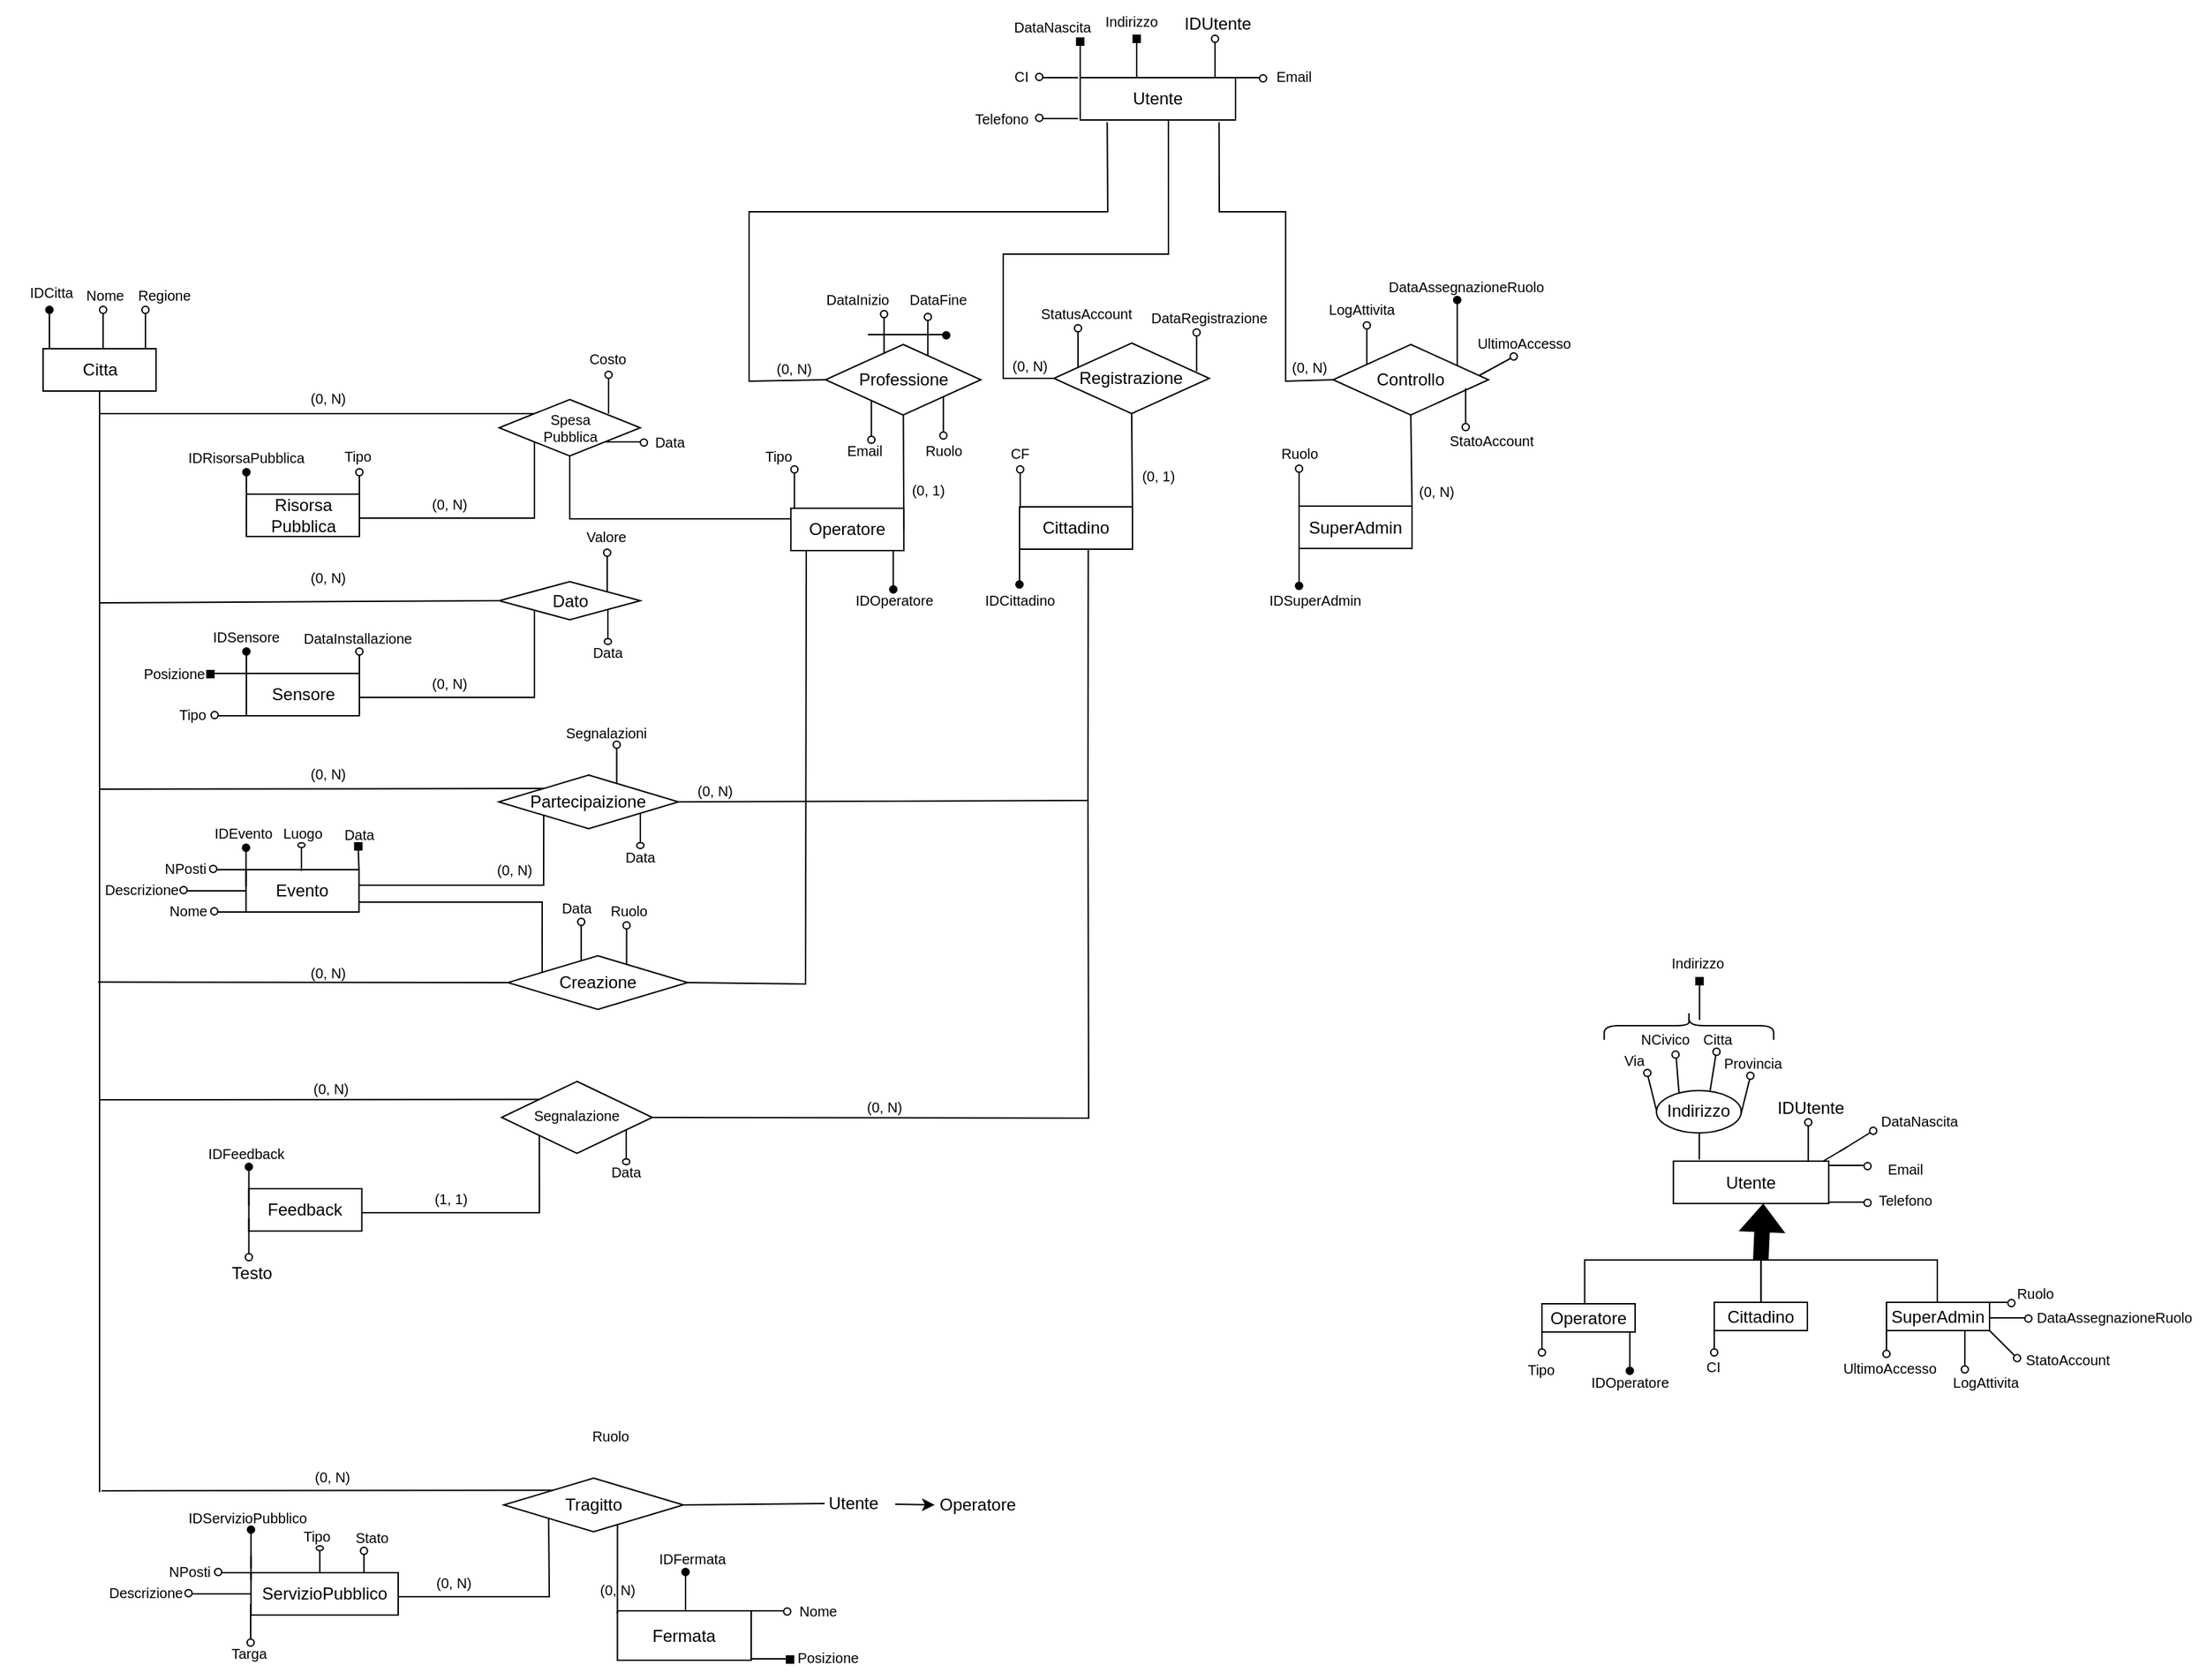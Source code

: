 <mxfile version="24.7.17">
  <diagram name="Pagina-1" id="qD8-IgMIRUxjnWorhRo1">
    <mxGraphModel dx="1754" dy="2134" grid="1" gridSize="10" guides="1" tooltips="1" connect="1" arrows="1" fold="1" page="1" pageScale="1" pageWidth="827" pageHeight="1169" math="0" shadow="0">
      <root>
        <mxCell id="0" />
        <mxCell id="1" parent="0" />
        <mxCell id="YjwHPkgiHejPP97CCBkF-3" value="Utente" style="rounded=0;whiteSpace=wrap;html=1;" parent="1" vertex="1">
          <mxGeometry x="1184.12" y="-314.5" width="110" height="30" as="geometry" />
        </mxCell>
        <mxCell id="YjwHPkgiHejPP97CCBkF-78" value="" style="whiteSpace=wrap;html=1;aspect=fixed;pointerEvents=0;align=center;verticalAlign=top;fontFamily=Helvetica;fontSize=12;fontColor=default;fillColor=none;gradientColor=none;" parent="1" vertex="1">
          <mxGeometry width="20" as="geometry" />
        </mxCell>
        <mxCell id="YjwHPkgiHejPP97CCBkF-81" value="IDUtente" style="text;html=1;align=center;verticalAlign=middle;resizable=0;points=[];autosize=1;strokeColor=none;fillColor=none;fontFamily=Helvetica;fontSize=12;fontColor=default;" parent="1" vertex="1">
          <mxGeometry x="1246.12" y="-367.5" width="70" height="30" as="geometry" />
        </mxCell>
        <mxCell id="YjwHPkgiHejPP97CCBkF-83" value="" style="group;pointerEvents=0;align=center;verticalAlign=top;fontFamily=Helvetica;fontSize=12;fontColor=default;fillColor=none;gradientColor=none;" parent="1" vertex="1" connectable="0">
          <mxGeometry x="1277.12" y="-344.5" width="5" height="30" as="geometry" />
        </mxCell>
        <mxCell id="YjwHPkgiHejPP97CCBkF-84" value="" style="endArrow=none;html=1;rounded=0;fontFamily=Helvetica;fontSize=12;fontColor=default;entryX=0;entryY=0;entryDx=0;entryDy=0;" parent="YjwHPkgiHejPP97CCBkF-83" edge="1">
          <mxGeometry width="50" height="50" relative="1" as="geometry">
            <mxPoint x="2.5" y="30" as="sourcePoint" />
            <mxPoint x="2.5" y="5" as="targetPoint" />
          </mxGeometry>
        </mxCell>
        <mxCell id="YjwHPkgiHejPP97CCBkF-85" value="" style="ellipse;whiteSpace=wrap;html=1;pointerEvents=0;align=center;verticalAlign=top;fontFamily=Helvetica;fontSize=12;fontColor=default;fillColor=none;gradientColor=none;rotation=-180;" parent="YjwHPkgiHejPP97CCBkF-83" vertex="1">
          <mxGeometry width="5" height="5" as="geometry" />
        </mxCell>
        <mxCell id="YjwHPkgiHejPP97CCBkF-86" value="Indirizzo" style="ellipse;whiteSpace=wrap;html=1;pointerEvents=0;align=center;verticalAlign=top;fontFamily=Helvetica;fontSize=12;fontColor=default;fillColor=none;gradientColor=none;" parent="1" vertex="1">
          <mxGeometry x="1172.12" y="-364.5" width="60" height="30" as="geometry" />
        </mxCell>
        <mxCell id="YjwHPkgiHejPP97CCBkF-91" value="" style="endArrow=none;html=1;rounded=0;fontFamily=Helvetica;fontSize=12;fontColor=default;exitX=0.148;exitY=-0.038;exitDx=0;exitDy=0;exitPerimeter=0;entryX=0.505;entryY=1;entryDx=0;entryDy=0;entryPerimeter=0;" parent="1" target="YjwHPkgiHejPP97CCBkF-86" edge="1">
          <mxGeometry width="50" height="50" relative="1" as="geometry">
            <mxPoint x="1202.4" y="-315.64" as="sourcePoint" />
            <mxPoint x="1204.12" y="-334.5" as="targetPoint" />
          </mxGeometry>
        </mxCell>
        <mxCell id="YjwHPkgiHejPP97CCBkF-92" value="" style="group;pointerEvents=0;align=center;verticalAlign=top;fontFamily=Helvetica;fontSize=12;fontColor=default;fillColor=none;gradientColor=none;rotation=-15;" parent="1" vertex="1" connectable="0">
          <mxGeometry x="1166.12" y="-379.5" width="5" height="30" as="geometry" />
        </mxCell>
        <mxCell id="YjwHPkgiHejPP97CCBkF-93" value="" style="endArrow=none;html=1;rounded=0;fontFamily=Helvetica;fontSize=12;fontColor=default;entryX=0;entryY=0;entryDx=0;entryDy=0;" parent="YjwHPkgiHejPP97CCBkF-92" edge="1">
          <mxGeometry width="50" height="50" relative="1" as="geometry">
            <mxPoint x="6" y="29" as="sourcePoint" />
            <mxPoint y="5" as="targetPoint" />
          </mxGeometry>
        </mxCell>
        <mxCell id="YjwHPkgiHejPP97CCBkF-94" value="" style="ellipse;whiteSpace=wrap;html=1;pointerEvents=0;align=center;verticalAlign=top;fontFamily=Helvetica;fontSize=12;fontColor=default;fillColor=none;gradientColor=none;rotation=-195;" parent="YjwHPkgiHejPP97CCBkF-92" vertex="1">
          <mxGeometry x="-3" width="5" height="5" as="geometry" />
        </mxCell>
        <mxCell id="YjwHPkgiHejPP97CCBkF-96" value="Via" style="text;html=1;align=center;verticalAlign=middle;resizable=0;points=[];autosize=1;strokeColor=none;fillColor=none;fontFamily=Helvetica;fontSize=10;fontColor=default;" parent="1" vertex="1">
          <mxGeometry x="1136.12" y="-401.5" width="40" height="30" as="geometry" />
        </mxCell>
        <mxCell id="YjwHPkgiHejPP97CCBkF-97" value="" style="group;pointerEvents=0;align=center;verticalAlign=top;fontFamily=Helvetica;fontSize=12;fontColor=default;fillColor=none;gradientColor=none;rotation=-5;" parent="1" vertex="1" connectable="0">
          <mxGeometry x="1184.12" y="-392.5" width="5" height="30" as="geometry" />
        </mxCell>
        <mxCell id="YjwHPkgiHejPP97CCBkF-98" value="" style="endArrow=none;html=1;rounded=0;fontFamily=Helvetica;fontSize=12;fontColor=default;entryX=0;entryY=0;entryDx=0;entryDy=0;" parent="YjwHPkgiHejPP97CCBkF-97" edge="1">
          <mxGeometry width="50" height="50" relative="1" as="geometry">
            <mxPoint x="4" y="30" as="sourcePoint" />
            <mxPoint x="2" y="5" as="targetPoint" />
          </mxGeometry>
        </mxCell>
        <mxCell id="YjwHPkgiHejPP97CCBkF-99" value="" style="ellipse;whiteSpace=wrap;html=1;pointerEvents=0;align=center;verticalAlign=top;fontFamily=Helvetica;fontSize=12;fontColor=default;fillColor=none;gradientColor=none;rotation=-185;" parent="YjwHPkgiHejPP97CCBkF-97" vertex="1">
          <mxGeometry x="-1" width="5" height="5" as="geometry" />
        </mxCell>
        <mxCell id="YjwHPkgiHejPP97CCBkF-100" value="NCivico" style="text;html=1;align=center;verticalAlign=middle;resizable=0;points=[];autosize=1;strokeColor=none;fillColor=none;fontFamily=Helvetica;fontSize=10;fontColor=default;" parent="1" vertex="1">
          <mxGeometry x="1148.12" y="-416.5" width="60" height="30" as="geometry" />
        </mxCell>
        <mxCell id="YjwHPkgiHejPP97CCBkF-101" value="" style="group;pointerEvents=0;align=center;verticalAlign=top;fontFamily=Helvetica;fontSize=12;fontColor=default;fillColor=none;gradientColor=none;rotation=10;" parent="1" vertex="1" connectable="0">
          <mxGeometry x="1210.12" y="-394.5" width="5" height="30" as="geometry" />
        </mxCell>
        <mxCell id="YjwHPkgiHejPP97CCBkF-102" value="" style="endArrow=none;html=1;rounded=0;fontFamily=Helvetica;fontSize=12;fontColor=default;entryX=0;entryY=0;entryDx=0;entryDy=0;" parent="YjwHPkgiHejPP97CCBkF-101" edge="1">
          <mxGeometry width="50" height="50" relative="1" as="geometry">
            <mxPoint y="30" as="sourcePoint" />
            <mxPoint x="4" y="5" as="targetPoint" />
          </mxGeometry>
        </mxCell>
        <mxCell id="YjwHPkgiHejPP97CCBkF-103" value="" style="ellipse;whiteSpace=wrap;html=1;pointerEvents=0;align=center;verticalAlign=top;fontFamily=Helvetica;fontSize=12;fontColor=default;fillColor=none;gradientColor=none;rotation=-170;" parent="YjwHPkgiHejPP97CCBkF-101" vertex="1">
          <mxGeometry x="2" width="5" height="5" as="geometry" />
        </mxCell>
        <mxCell id="YjwHPkgiHejPP97CCBkF-104" value="Citta" style="text;html=1;align=center;verticalAlign=middle;resizable=0;points=[];autosize=1;strokeColor=none;fillColor=none;fontFamily=Helvetica;fontSize=10;fontColor=default;" parent="1" vertex="1">
          <mxGeometry x="1195.12" y="-416.5" width="40" height="30" as="geometry" />
        </mxCell>
        <mxCell id="YjwHPkgiHejPP97CCBkF-106" value="" style="group;pointerEvents=0;align=center;verticalAlign=top;fontFamily=Helvetica;fontSize=12;fontColor=default;fillColor=none;gradientColor=none;rotation=15;" parent="1" vertex="1" connectable="0">
          <mxGeometry x="1233.12" y="-377.5" width="8" height="30" as="geometry" />
        </mxCell>
        <mxCell id="YjwHPkgiHejPP97CCBkF-107" value="" style="endArrow=none;html=1;rounded=0;fontFamily=Helvetica;fontSize=12;fontColor=default;entryX=0;entryY=0;entryDx=0;entryDy=0;" parent="YjwHPkgiHejPP97CCBkF-106" edge="1">
          <mxGeometry width="50" height="50" relative="1" as="geometry">
            <mxPoint x="-1" y="29" as="sourcePoint" />
            <mxPoint x="5" y="5" as="targetPoint" />
          </mxGeometry>
        </mxCell>
        <mxCell id="YjwHPkgiHejPP97CCBkF-108" value="" style="ellipse;whiteSpace=wrap;html=1;pointerEvents=0;align=center;verticalAlign=top;fontFamily=Helvetica;fontSize=12;fontColor=default;fillColor=none;gradientColor=none;rotation=-165;" parent="YjwHPkgiHejPP97CCBkF-106" vertex="1">
          <mxGeometry x="3" width="5" height="5" as="geometry" />
        </mxCell>
        <mxCell id="YjwHPkgiHejPP97CCBkF-109" value="Provincia" style="text;html=1;align=center;verticalAlign=middle;resizable=0;points=[];autosize=1;strokeColor=none;fillColor=none;fontFamily=Helvetica;fontSize=10;fontColor=default;" parent="1" vertex="1">
          <mxGeometry x="1210.12" y="-399.5" width="60" height="30" as="geometry" />
        </mxCell>
        <mxCell id="YjwHPkgiHejPP97CCBkF-113" value="" style="group" parent="1" vertex="1" connectable="0">
          <mxGeometry x="1200.12" y="-444.5" width="5" height="30" as="geometry" />
        </mxCell>
        <mxCell id="YjwHPkgiHejPP97CCBkF-114" value="" style="endArrow=none;html=1;rounded=0;fontFamily=Helvetica;fontSize=12;fontColor=default;entryX=0;entryY=0;entryDx=0;entryDy=0;" parent="YjwHPkgiHejPP97CCBkF-113" edge="1">
          <mxGeometry width="50" height="50" relative="1" as="geometry">
            <mxPoint x="2.5" y="30" as="sourcePoint" />
            <mxPoint x="2.5" y="5" as="targetPoint" />
          </mxGeometry>
        </mxCell>
        <mxCell id="YjwHPkgiHejPP97CCBkF-115" value="" style="whiteSpace=wrap;html=1;aspect=fixed;pointerEvents=0;align=center;verticalAlign=top;fontFamily=Helvetica;fontSize=12;fillColor=#000000;strokeColor=#000000;fillStyle=auto;" parent="YjwHPkgiHejPP97CCBkF-113" vertex="1">
          <mxGeometry width="5" height="5" as="geometry" />
        </mxCell>
        <mxCell id="YjwHPkgiHejPP97CCBkF-117" value="Indirizzo" style="text;html=1;align=center;verticalAlign=middle;resizable=0;points=[];autosize=1;strokeColor=none;fillColor=none;fontFamily=Helvetica;fontSize=10;fontColor=default;" parent="1" vertex="1">
          <mxGeometry x="1171.12" y="-470.5" width="60" height="30" as="geometry" />
        </mxCell>
        <mxCell id="YjwHPkgiHejPP97CCBkF-121" value="DataNascita" style="text;html=1;align=center;verticalAlign=middle;resizable=0;points=[];autosize=1;strokeColor=none;fillColor=none;fontFamily=Helvetica;fontSize=10;fontColor=default;" parent="1" vertex="1">
          <mxGeometry x="1318.12" y="-358.5" width="80" height="30" as="geometry" />
        </mxCell>
        <mxCell id="YjwHPkgiHejPP97CCBkF-129" value="Telefono" style="text;html=1;align=center;verticalAlign=middle;resizable=0;points=[];autosize=1;strokeColor=none;fillColor=none;fontFamily=Helvetica;fontSize=10;fontColor=default;" parent="1" vertex="1">
          <mxGeometry x="1318.12" y="-302.5" width="60" height="30" as="geometry" />
        </mxCell>
        <mxCell id="YjwHPkgiHejPP97CCBkF-143" value="" style="group;direction=east;rotation=-90;pointerEvents=0;align=center;verticalAlign=top;fontFamily=Helvetica;fontSize=12;fontColor=default;fillColor=none;gradientColor=none;" parent="1" vertex="1" connectable="0">
          <mxGeometry x="1306.12" y="-326.5" width="5" height="30" as="geometry" />
        </mxCell>
        <mxCell id="YjwHPkgiHejPP97CCBkF-144" value="" style="endArrow=none;html=1;rounded=0;fontFamily=Helvetica;fontSize=12;fontColor=default;entryX=0;entryY=0;entryDx=0;entryDy=0;" parent="YjwHPkgiHejPP97CCBkF-143" edge="1">
          <mxGeometry width="50" height="50" relative="1" as="geometry">
            <mxPoint x="-12" y="15" as="sourcePoint" />
            <mxPoint x="13" y="15" as="targetPoint" />
          </mxGeometry>
        </mxCell>
        <mxCell id="YjwHPkgiHejPP97CCBkF-145" value="" style="ellipse;whiteSpace=wrap;html=1;pointerEvents=0;align=center;verticalAlign=top;fontFamily=Helvetica;fontSize=12;fontColor=default;fillColor=none;gradientColor=none;rotation=-90;" parent="YjwHPkgiHejPP97CCBkF-143" vertex="1">
          <mxGeometry x="13" y="13" width="5" height="5" as="geometry" />
        </mxCell>
        <mxCell id="YjwHPkgiHejPP97CCBkF-147" value="" style="group;direction=east;rotation=-90;pointerEvents=0;align=center;verticalAlign=top;fontFamily=Helvetica;fontSize=12;fontColor=default;fillColor=none;gradientColor=none;" parent="1" vertex="1" connectable="0">
          <mxGeometry x="1306.12" y="-300.5" width="5" height="30" as="geometry" />
        </mxCell>
        <mxCell id="YjwHPkgiHejPP97CCBkF-148" value="" style="endArrow=none;html=1;rounded=0;fontFamily=Helvetica;fontSize=12;fontColor=default;entryX=0;entryY=0;entryDx=0;entryDy=0;" parent="YjwHPkgiHejPP97CCBkF-147" edge="1">
          <mxGeometry width="50" height="50" relative="1" as="geometry">
            <mxPoint x="-12" y="15" as="sourcePoint" />
            <mxPoint x="13" y="15" as="targetPoint" />
          </mxGeometry>
        </mxCell>
        <mxCell id="YjwHPkgiHejPP97CCBkF-149" value="" style="ellipse;whiteSpace=wrap;html=1;pointerEvents=0;align=center;verticalAlign=top;fontFamily=Helvetica;fontSize=12;fontColor=default;fillColor=none;gradientColor=none;rotation=-90;" parent="YjwHPkgiHejPP97CCBkF-147" vertex="1">
          <mxGeometry x="13" y="13" width="5" height="5" as="geometry" />
        </mxCell>
        <mxCell id="YjwHPkgiHejPP97CCBkF-150" value="" style="shape=flexArrow;endArrow=classic;html=1;rounded=0;fontFamily=Helvetica;fontSize=12;fontColor=default;entryX=0.578;entryY=1.011;entryDx=0;entryDy=0;entryPerimeter=0;labelBackgroundColor=#000000;fillColor=#000000;exitX=1;exitY=1;exitDx=0;exitDy=0;" parent="1" source="YjwHPkgiHejPP97CCBkF-153" target="YjwHPkgiHejPP97CCBkF-3" edge="1">
          <mxGeometry width="50" height="50" relative="1" as="geometry">
            <mxPoint x="1308" y="-244.5" as="sourcePoint" />
            <mxPoint x="1268" y="-284.5" as="targetPoint" />
          </mxGeometry>
        </mxCell>
        <mxCell id="YjwHPkgiHejPP97CCBkF-151" value="" style="shape=curlyBracket;whiteSpace=wrap;html=1;rounded=1;labelPosition=left;verticalLabelPosition=middle;align=right;verticalAlign=middle;pointerEvents=0;fontFamily=Helvetica;fontSize=12;fontColor=default;fillColor=none;gradientColor=none;rotation=90;" parent="1" vertex="1">
          <mxGeometry x="1185.12" y="-470.5" width="20" height="120" as="geometry" />
        </mxCell>
        <mxCell id="YjwHPkgiHejPP97CCBkF-153" value="" style="shape=partialRectangle;whiteSpace=wrap;html=1;bottom=1;right=1;left=1;top=0;fillColor=none;routingCenterX=-0.5;pointerEvents=0;align=center;verticalAlign=top;fontFamily=Helvetica;fontSize=12;fontColor=default;rotation=-180;" parent="1" vertex="1">
          <mxGeometry x="1246" y="-244.5" width="125" height="30" as="geometry" />
        </mxCell>
        <mxCell id="YjwHPkgiHejPP97CCBkF-154" value="" style="group;pointerEvents=0;align=center;verticalAlign=top;fontFamily=Helvetica;fontSize=12;fontColor=default;fillColor=none;gradientColor=none;rotation=60;" parent="1" vertex="1" connectable="0">
          <mxGeometry x="1312.12" y="-344.5" width="16" height="60" as="geometry" />
        </mxCell>
        <mxCell id="YjwHPkgiHejPP97CCBkF-155" value="" style="endArrow=none;html=1;rounded=0;fontFamily=Helvetica;fontSize=12;fontColor=default;entryX=0;entryY=0;entryDx=0;entryDy=0;" parent="YjwHPkgiHejPP97CCBkF-154" edge="1">
          <mxGeometry width="50" height="50" relative="1" as="geometry">
            <mxPoint x="-10" y="23" as="sourcePoint" />
            <mxPoint x="11" y="10" as="targetPoint" />
          </mxGeometry>
        </mxCell>
        <mxCell id="YjwHPkgiHejPP97CCBkF-156" value="" style="ellipse;whiteSpace=wrap;html=1;pointerEvents=0;align=center;verticalAlign=top;fontFamily=Helvetica;fontSize=12;fontColor=default;fillColor=none;gradientColor=none;rotation=-120;" parent="YjwHPkgiHejPP97CCBkF-154" vertex="1">
          <mxGeometry x="11" y="6" width="5" height="5" as="geometry" />
        </mxCell>
        <mxCell id="YjwHPkgiHejPP97CCBkF-157" value="" style="endArrow=none;html=1;rounded=0;fontFamily=Helvetica;fontSize=12;fontColor=default;" parent="1" edge="1">
          <mxGeometry width="50" height="50" relative="1" as="geometry">
            <mxPoint x="1290.12" y="-314.5" as="sourcePoint" />
            <mxPoint x="1307.12" y="-324.5" as="targetPoint" />
          </mxGeometry>
        </mxCell>
        <mxCell id="YjwHPkgiHejPP97CCBkF-125" value="Email" style="text;html=1;align=center;verticalAlign=middle;resizable=0;points=[];autosize=1;strokeColor=none;fillColor=none;fontFamily=Helvetica;fontSize=10;fontColor=default;" parent="1" vertex="1">
          <mxGeometry x="1323.12" y="-324.5" width="50" height="30" as="geometry" />
        </mxCell>
        <mxCell id="YjwHPkgiHejPP97CCBkF-158" value="Cittadino" style="rounded=0;whiteSpace=wrap;html=1;pointerEvents=0;align=center;verticalAlign=middle;fontFamily=Helvetica;fontSize=12;fontColor=default;fillColor=none;gradientColor=none;" parent="1" vertex="1">
          <mxGeometry x="1213" y="-214.5" width="66" height="20" as="geometry" />
        </mxCell>
        <mxCell id="YjwHPkgiHejPP97CCBkF-159" value="SuperAdmin" style="rounded=0;whiteSpace=wrap;html=1;pointerEvents=0;align=center;verticalAlign=middle;fontFamily=Helvetica;fontSize=12;fontColor=default;fillColor=none;gradientColor=none;" parent="1" vertex="1">
          <mxGeometry x="1335" y="-214.5" width="73" height="20" as="geometry" />
        </mxCell>
        <mxCell id="YjwHPkgiHejPP97CCBkF-160" value="" style="group;pointerEvents=0;align=center;verticalAlign=top;fontFamily=Helvetica;fontSize=12;fontColor=default;fillColor=none;gradientColor=none;" parent="1" vertex="1" connectable="0">
          <mxGeometry x="1210.5" y="-206.5" width="5" height="30" as="geometry" />
        </mxCell>
        <mxCell id="YjwHPkgiHejPP97CCBkF-161" value="" style="endArrow=none;html=1;rounded=0;fontFamily=Helvetica;fontSize=12;fontColor=default;entryX=0;entryY=0;entryDx=0;entryDy=0;" parent="YjwHPkgiHejPP97CCBkF-160" edge="1">
          <mxGeometry width="50" height="50" relative="1" as="geometry">
            <mxPoint x="2.5" as="sourcePoint" />
            <mxPoint x="2.5" y="25" as="targetPoint" />
          </mxGeometry>
        </mxCell>
        <mxCell id="YjwHPkgiHejPP97CCBkF-162" value="" style="ellipse;whiteSpace=wrap;html=1;pointerEvents=0;align=center;verticalAlign=top;fontFamily=Helvetica;fontSize=12;fontColor=default;fillColor=none;gradientColor=none;" parent="YjwHPkgiHejPP97CCBkF-160" vertex="1">
          <mxGeometry y="25" width="5" height="5" as="geometry" />
        </mxCell>
        <mxCell id="YjwHPkgiHejPP97CCBkF-163" value="CI" style="text;html=1;align=center;verticalAlign=middle;resizable=0;points=[];autosize=1;strokeColor=none;fillColor=none;fontFamily=Helvetica;fontSize=10;fontColor=default;" parent="1" vertex="1">
          <mxGeometry x="1197" y="-184.5" width="30" height="30" as="geometry" />
        </mxCell>
        <mxCell id="YjwHPkgiHejPP97CCBkF-171" value="" style="group;direction=east;rotation=-90;pointerEvents=0;align=center;verticalAlign=top;fontFamily=Helvetica;fontSize=12;fontColor=default;fillColor=none;gradientColor=none;" parent="1" vertex="1" connectable="0">
          <mxGeometry x="1408" y="-229.5" width="5" height="30" as="geometry" />
        </mxCell>
        <mxCell id="YjwHPkgiHejPP97CCBkF-172" value="" style="endArrow=none;html=1;rounded=0;fontFamily=Helvetica;fontSize=12;fontColor=default;entryX=0;entryY=0;entryDx=0;entryDy=0;" parent="YjwHPkgiHejPP97CCBkF-171" edge="1">
          <mxGeometry width="50" height="50" relative="1" as="geometry">
            <mxPoint x="-12" y="15" as="sourcePoint" />
            <mxPoint x="13" y="15" as="targetPoint" />
          </mxGeometry>
        </mxCell>
        <mxCell id="YjwHPkgiHejPP97CCBkF-173" value="" style="ellipse;whiteSpace=wrap;html=1;pointerEvents=0;align=center;verticalAlign=top;fontFamily=Helvetica;fontSize=12;fontColor=default;fillColor=none;gradientColor=none;rotation=-90;" parent="YjwHPkgiHejPP97CCBkF-171" vertex="1">
          <mxGeometry x="13" y="13" width="5" height="5" as="geometry" />
        </mxCell>
        <mxCell id="YjwHPkgiHejPP97CCBkF-174" value="Ruolo" style="text;html=1;align=center;verticalAlign=middle;resizable=0;points=[];autosize=1;strokeColor=none;fillColor=none;fontFamily=Helvetica;fontSize=10;fontColor=default;" parent="1" vertex="1">
          <mxGeometry x="1415" y="-236.5" width="50" height="30" as="geometry" />
        </mxCell>
        <mxCell id="YjwHPkgiHejPP97CCBkF-175" value="" style="group;direction=east;rotation=-90;pointerEvents=0;align=center;verticalAlign=top;fontFamily=Helvetica;fontSize=12;fontColor=default;fillColor=none;gradientColor=none;" parent="1" vertex="1" connectable="0">
          <mxGeometry x="1420" y="-218.5" width="5" height="30" as="geometry" />
        </mxCell>
        <mxCell id="YjwHPkgiHejPP97CCBkF-176" value="" style="endArrow=none;html=1;rounded=0;fontFamily=Helvetica;fontSize=12;fontColor=default;entryX=0;entryY=0;entryDx=0;entryDy=0;" parent="YjwHPkgiHejPP97CCBkF-175" edge="1">
          <mxGeometry width="50" height="50" relative="1" as="geometry">
            <mxPoint x="-12" y="15" as="sourcePoint" />
            <mxPoint x="13" y="15" as="targetPoint" />
          </mxGeometry>
        </mxCell>
        <mxCell id="YjwHPkgiHejPP97CCBkF-177" value="" style="ellipse;whiteSpace=wrap;html=1;pointerEvents=0;align=center;verticalAlign=top;fontFamily=Helvetica;fontSize=12;fontColor=default;fillColor=none;gradientColor=none;rotation=-90;" parent="YjwHPkgiHejPP97CCBkF-175" vertex="1">
          <mxGeometry x="13" y="13" width="5" height="5" as="geometry" />
        </mxCell>
        <mxCell id="YjwHPkgiHejPP97CCBkF-178" value="DataAssegnazioneRuolo" style="text;html=1;align=center;verticalAlign=middle;resizable=0;points=[];autosize=1;strokeColor=none;fillColor=none;fontFamily=Helvetica;fontSize=10;fontColor=default;" parent="1" vertex="1">
          <mxGeometry x="1431" y="-219.5" width="130" height="30" as="geometry" />
        </mxCell>
        <mxCell id="YjwHPkgiHejPP97CCBkF-182" value="" style="group;pointerEvents=0;align=center;verticalAlign=top;fontFamily=Helvetica;fontSize=12;fontColor=default;fillColor=none;gradientColor=none;" parent="1" vertex="1" connectable="0">
          <mxGeometry x="1332.5" y="-205.5" width="5" height="30" as="geometry" />
        </mxCell>
        <mxCell id="YjwHPkgiHejPP97CCBkF-183" value="" style="endArrow=none;html=1;rounded=0;fontFamily=Helvetica;fontSize=12;fontColor=default;entryX=0;entryY=0;entryDx=0;entryDy=0;" parent="YjwHPkgiHejPP97CCBkF-182" edge="1">
          <mxGeometry width="50" height="50" relative="1" as="geometry">
            <mxPoint x="2.5" as="sourcePoint" />
            <mxPoint x="2.5" y="25" as="targetPoint" />
          </mxGeometry>
        </mxCell>
        <mxCell id="YjwHPkgiHejPP97CCBkF-184" value="" style="ellipse;whiteSpace=wrap;html=1;pointerEvents=0;align=center;verticalAlign=top;fontFamily=Helvetica;fontSize=12;fontColor=default;fillColor=none;gradientColor=none;" parent="YjwHPkgiHejPP97CCBkF-182" vertex="1">
          <mxGeometry y="25" width="5" height="5" as="geometry" />
        </mxCell>
        <mxCell id="YjwHPkgiHejPP97CCBkF-185" value="UltimoAccesso" style="text;html=1;align=center;verticalAlign=middle;resizable=0;points=[];autosize=1;strokeColor=none;fillColor=none;fontFamily=Helvetica;fontSize=10;fontColor=default;" parent="1" vertex="1">
          <mxGeometry x="1292" y="-183.5" width="90" height="30" as="geometry" />
        </mxCell>
        <mxCell id="YjwHPkgiHejPP97CCBkF-186" value="" style="group;pointerEvents=0;align=center;verticalAlign=top;fontFamily=Helvetica;fontSize=12;fontColor=default;fillColor=none;gradientColor=none;" parent="1" vertex="1" connectable="0">
          <mxGeometry x="1388" y="-194.5" width="5" height="30" as="geometry" />
        </mxCell>
        <mxCell id="YjwHPkgiHejPP97CCBkF-187" value="" style="endArrow=none;html=1;rounded=0;fontFamily=Helvetica;fontSize=12;fontColor=default;entryX=0;entryY=0;entryDx=0;entryDy=0;" parent="YjwHPkgiHejPP97CCBkF-186" edge="1">
          <mxGeometry width="50" height="50" relative="1" as="geometry">
            <mxPoint x="2.5" as="sourcePoint" />
            <mxPoint x="2.5" y="25" as="targetPoint" />
          </mxGeometry>
        </mxCell>
        <mxCell id="YjwHPkgiHejPP97CCBkF-188" value="" style="ellipse;whiteSpace=wrap;html=1;pointerEvents=0;align=center;verticalAlign=top;fontFamily=Helvetica;fontSize=12;fontColor=default;fillColor=none;gradientColor=none;" parent="YjwHPkgiHejPP97CCBkF-186" vertex="1">
          <mxGeometry y="25" width="5" height="5" as="geometry" />
        </mxCell>
        <mxCell id="YjwHPkgiHejPP97CCBkF-189" value="LogAttivita" style="text;html=1;align=center;verticalAlign=middle;resizable=0;points=[];autosize=1;strokeColor=none;fillColor=none;fontFamily=Helvetica;fontSize=10;fontColor=default;" parent="1" vertex="1">
          <mxGeometry x="1370" y="-173.5" width="70" height="30" as="geometry" />
        </mxCell>
        <mxCell id="YjwHPkgiHejPP97CCBkF-190" value="" style="group;pointerEvents=0;align=center;verticalAlign=top;fontFamily=Helvetica;fontSize=12;fontColor=default;fillColor=none;gradientColor=none;rotation=-45;" parent="1" vertex="1" connectable="0">
          <mxGeometry x="1416" y="-198.5" width="5" height="30" as="geometry" />
        </mxCell>
        <mxCell id="YjwHPkgiHejPP97CCBkF-191" value="" style="endArrow=none;html=1;rounded=0;fontFamily=Helvetica;fontSize=12;fontColor=default;entryX=0;entryY=0;entryDx=0;entryDy=0;" parent="YjwHPkgiHejPP97CCBkF-190" edge="1">
          <mxGeometry width="50" height="50" relative="1" as="geometry">
            <mxPoint x="-8" y="4" as="sourcePoint" />
            <mxPoint x="10" y="22" as="targetPoint" />
          </mxGeometry>
        </mxCell>
        <mxCell id="YjwHPkgiHejPP97CCBkF-192" value="" style="ellipse;whiteSpace=wrap;html=1;pointerEvents=0;align=center;verticalAlign=top;fontFamily=Helvetica;fontSize=12;fontColor=default;fillColor=none;gradientColor=none;rotation=-45;" parent="YjwHPkgiHejPP97CCBkF-190" vertex="1">
          <mxGeometry x="9" y="21" width="5" height="5" as="geometry" />
        </mxCell>
        <mxCell id="YjwHPkgiHejPP97CCBkF-193" value="StatoAccount" style="text;html=1;align=center;verticalAlign=middle;resizable=0;points=[];autosize=1;strokeColor=none;fillColor=none;fontFamily=Helvetica;fontSize=10;fontColor=default;" parent="1" vertex="1">
          <mxGeometry x="1423" y="-189.5" width="80" height="30" as="geometry" />
        </mxCell>
        <mxCell id="YjwHPkgiHejPP97CCBkF-194" value="Citta" style="rounded=0;whiteSpace=wrap;html=1;" parent="1" vertex="1">
          <mxGeometry x="29.5" y="-890" width="80" height="30" as="geometry" />
        </mxCell>
        <mxCell id="YjwHPkgiHejPP97CCBkF-195" value="" style="group;pointerEvents=0;align=center;verticalAlign=top;fontFamily=Helvetica;fontSize=12;fontColor=default;fillColor=none;gradientColor=none;" parent="1" vertex="1" connectable="0">
          <mxGeometry x="31.5" y="-920" width="5" height="30" as="geometry" />
        </mxCell>
        <mxCell id="YjwHPkgiHejPP97CCBkF-196" value="" style="endArrow=none;html=1;rounded=0;fontFamily=Helvetica;fontSize=12;fontColor=default;entryX=0;entryY=0;entryDx=0;entryDy=0;" parent="YjwHPkgiHejPP97CCBkF-195" edge="1">
          <mxGeometry width="50" height="50" relative="1" as="geometry">
            <mxPoint x="2.5" y="30" as="sourcePoint" />
            <mxPoint x="2.5" y="5" as="targetPoint" />
          </mxGeometry>
        </mxCell>
        <mxCell id="YjwHPkgiHejPP97CCBkF-197" value="" style="ellipse;whiteSpace=wrap;html=1;pointerEvents=0;align=center;verticalAlign=top;fontFamily=Helvetica;fontSize=12;fillColor=#000000;strokeColor=#000000;fontColor=default;rotation=-180;" parent="YjwHPkgiHejPP97CCBkF-195" vertex="1">
          <mxGeometry width="5" height="5" as="geometry" />
        </mxCell>
        <mxCell id="YjwHPkgiHejPP97CCBkF-198" value="IDCitta" style="text;html=1;align=center;verticalAlign=middle;resizable=0;points=[];autosize=1;strokeColor=none;fillColor=none;fontFamily=Helvetica;fontSize=10;fontColor=default;" parent="1" vertex="1">
          <mxGeometry x="10" y="-945" width="50" height="30" as="geometry" />
        </mxCell>
        <mxCell id="YjwHPkgiHejPP97CCBkF-199" value="" style="group;pointerEvents=0;align=center;verticalAlign=top;fontFamily=Helvetica;fontSize=12;fontColor=default;fillColor=none;gradientColor=none;" parent="1" vertex="1" connectable="0">
          <mxGeometry x="69.5" y="-920" width="5" height="30" as="geometry" />
        </mxCell>
        <mxCell id="YjwHPkgiHejPP97CCBkF-200" value="" style="endArrow=none;html=1;rounded=0;fontFamily=Helvetica;fontSize=12;fontColor=default;entryX=0;entryY=0;entryDx=0;entryDy=0;" parent="YjwHPkgiHejPP97CCBkF-199" edge="1">
          <mxGeometry width="50" height="50" relative="1" as="geometry">
            <mxPoint x="2.5" y="30" as="sourcePoint" />
            <mxPoint x="2.5" y="5" as="targetPoint" />
          </mxGeometry>
        </mxCell>
        <mxCell id="YjwHPkgiHejPP97CCBkF-201" value="" style="ellipse;whiteSpace=wrap;html=1;pointerEvents=0;align=center;verticalAlign=top;fontFamily=Helvetica;fontSize=12;fontColor=default;fillColor=none;gradientColor=none;rotation=-180;" parent="YjwHPkgiHejPP97CCBkF-199" vertex="1">
          <mxGeometry width="5" height="5" as="geometry" />
        </mxCell>
        <mxCell id="YjwHPkgiHejPP97CCBkF-202" value="Nome" style="text;html=1;align=center;verticalAlign=middle;resizable=0;points=[];autosize=1;strokeColor=none;fillColor=none;fontFamily=Helvetica;fontSize=10;fontColor=default;" parent="1" vertex="1">
          <mxGeometry x="47.5" y="-943" width="50" height="30" as="geometry" />
        </mxCell>
        <mxCell id="YjwHPkgiHejPP97CCBkF-203" value="" style="group;pointerEvents=0;align=center;verticalAlign=top;fontFamily=Helvetica;fontSize=12;fontColor=default;fillColor=none;gradientColor=none;" parent="1" vertex="1" connectable="0">
          <mxGeometry x="99.5" y="-920" width="5" height="30" as="geometry" />
        </mxCell>
        <mxCell id="YjwHPkgiHejPP97CCBkF-204" value="" style="endArrow=none;html=1;rounded=0;fontFamily=Helvetica;fontSize=12;fontColor=default;entryX=0;entryY=0;entryDx=0;entryDy=0;" parent="YjwHPkgiHejPP97CCBkF-203" edge="1">
          <mxGeometry width="50" height="50" relative="1" as="geometry">
            <mxPoint x="2.5" y="30" as="sourcePoint" />
            <mxPoint x="2.5" y="5" as="targetPoint" />
          </mxGeometry>
        </mxCell>
        <mxCell id="YjwHPkgiHejPP97CCBkF-205" value="" style="ellipse;whiteSpace=wrap;html=1;pointerEvents=0;align=center;verticalAlign=top;fontFamily=Helvetica;fontSize=12;fontColor=default;fillColor=none;gradientColor=none;rotation=-180;" parent="YjwHPkgiHejPP97CCBkF-203" vertex="1">
          <mxGeometry width="5" height="5" as="geometry" />
        </mxCell>
        <mxCell id="YjwHPkgiHejPP97CCBkF-206" value="Regione" style="text;html=1;align=center;verticalAlign=middle;resizable=0;points=[];autosize=1;strokeColor=none;fillColor=none;fontFamily=Helvetica;fontSize=10;fontColor=default;" parent="1" vertex="1">
          <mxGeometry x="85" y="-943" width="60" height="30" as="geometry" />
        </mxCell>
        <mxCell id="YjwHPkgiHejPP97CCBkF-214" value="Risorsa&lt;div&gt;Pubblica&lt;/div&gt;" style="rounded=0;whiteSpace=wrap;html=1;" parent="1" vertex="1">
          <mxGeometry x="173.5" y="-787" width="80" height="30" as="geometry" />
        </mxCell>
        <mxCell id="YjwHPkgiHejPP97CCBkF-215" value="" style="group;pointerEvents=0;align=center;verticalAlign=top;fontFamily=Helvetica;fontSize=12;fontColor=default;fillColor=none;gradientColor=none;" parent="1" vertex="1" connectable="0">
          <mxGeometry x="171" y="-805" width="5" height="30" as="geometry" />
        </mxCell>
        <mxCell id="YjwHPkgiHejPP97CCBkF-216" value="" style="endArrow=none;html=1;rounded=0;fontFamily=Helvetica;fontSize=12;fontColor=default;entryX=0;entryY=0;entryDx=0;entryDy=0;" parent="YjwHPkgiHejPP97CCBkF-215" edge="1">
          <mxGeometry width="50" height="50" relative="1" as="geometry">
            <mxPoint x="2.5" y="30" as="sourcePoint" />
            <mxPoint x="2.5" y="5" as="targetPoint" />
          </mxGeometry>
        </mxCell>
        <mxCell id="YjwHPkgiHejPP97CCBkF-217" value="" style="ellipse;whiteSpace=wrap;html=1;pointerEvents=0;align=center;verticalAlign=top;fontFamily=Helvetica;fontSize=12;fillColor=#000000;strokeColor=#000000;fontColor=default;rotation=-180;" parent="YjwHPkgiHejPP97CCBkF-215" vertex="1">
          <mxGeometry width="5" height="5" as="geometry" />
        </mxCell>
        <mxCell id="YjwHPkgiHejPP97CCBkF-218" value="IDRisorsaPubblica" style="text;html=1;align=center;verticalAlign=middle;resizable=0;points=[];autosize=1;strokeColor=none;fillColor=none;fontFamily=Helvetica;fontSize=10;fontColor=default;" parent="1" vertex="1">
          <mxGeometry x="118" y="-828" width="110" height="30" as="geometry" />
        </mxCell>
        <mxCell id="YjwHPkgiHejPP97CCBkF-219" value="" style="group;pointerEvents=0;align=center;verticalAlign=top;fontFamily=Helvetica;fontSize=12;fontColor=default;fillColor=none;gradientColor=none;" parent="1" vertex="1" connectable="0">
          <mxGeometry x="251" y="-805" width="5" height="30" as="geometry" />
        </mxCell>
        <mxCell id="YjwHPkgiHejPP97CCBkF-220" value="" style="endArrow=none;html=1;rounded=0;fontFamily=Helvetica;fontSize=12;fontColor=default;entryX=0;entryY=0;entryDx=0;entryDy=0;" parent="YjwHPkgiHejPP97CCBkF-219" edge="1">
          <mxGeometry width="50" height="50" relative="1" as="geometry">
            <mxPoint x="2.5" y="30" as="sourcePoint" />
            <mxPoint x="2.5" y="5" as="targetPoint" />
          </mxGeometry>
        </mxCell>
        <mxCell id="YjwHPkgiHejPP97CCBkF-221" value="" style="ellipse;whiteSpace=wrap;html=1;pointerEvents=0;align=center;verticalAlign=top;fontFamily=Helvetica;fontSize=12;fontColor=default;fillColor=none;gradientColor=none;rotation=-180;" parent="YjwHPkgiHejPP97CCBkF-219" vertex="1">
          <mxGeometry width="5" height="5" as="geometry" />
        </mxCell>
        <mxCell id="YjwHPkgiHejPP97CCBkF-222" value="Tipo" style="text;html=1;align=center;verticalAlign=middle;resizable=0;points=[];autosize=1;strokeColor=none;fillColor=none;fontFamily=Helvetica;fontSize=10;fontColor=default;" parent="1" vertex="1">
          <mxGeometry x="231.5" y="-829" width="40" height="30" as="geometry" />
        </mxCell>
        <mxCell id="pfabtf4lPMMX-cfPk-Wo-1" style="edgeStyle=orthogonalEdgeStyle;rounded=0;orthogonalLoop=1;jettySize=auto;html=1;exitX=0.5;exitY=1;exitDx=0;exitDy=0;entryX=0;entryY=0.25;entryDx=0;entryDy=0;endArrow=none;endFill=0;" parent="1" source="YjwHPkgiHejPP97CCBkF-231" target="f8H7bPCvHPPE9_fxp1JB-1" edge="1">
          <mxGeometry relative="1" as="geometry" />
        </mxCell>
        <mxCell id="YjwHPkgiHejPP97CCBkF-231" value="&lt;font style=&quot;font-size: 10px;&quot;&gt;Spesa&lt;/font&gt;&lt;div style=&quot;font-size: 10px;&quot;&gt;&lt;font style=&quot;font-size: 10px;&quot;&gt;Pubblica&lt;/font&gt;&lt;/div&gt;" style="rhombus;whiteSpace=wrap;html=1;pointerEvents=0;align=center;verticalAlign=top;fontFamily=Helvetica;fontSize=12;fontColor=default;fillColor=none;gradientColor=none;" parent="1" vertex="1">
          <mxGeometry x="352.5" y="-854" width="100" height="40" as="geometry" />
        </mxCell>
        <mxCell id="YjwHPkgiHejPP97CCBkF-232" value="" style="endArrow=none;html=1;rounded=0;fontFamily=Helvetica;fontSize=12;fontColor=default;exitX=0;exitY=0;exitDx=0;exitDy=0;" parent="1" source="YjwHPkgiHejPP97CCBkF-231" edge="1">
          <mxGeometry width="50" height="50" relative="1" as="geometry">
            <mxPoint x="239.5" y="-770" as="sourcePoint" />
            <mxPoint x="69.5" y="-844" as="targetPoint" />
            <Array as="points">
              <mxPoint x="69.5" y="-844" />
            </Array>
          </mxGeometry>
        </mxCell>
        <mxCell id="YjwHPkgiHejPP97CCBkF-233" value="" style="endArrow=none;html=1;rounded=0;fontFamily=Helvetica;fontSize=12;fontColor=default;entryX=0;entryY=1;entryDx=0;entryDy=0;exitX=0.995;exitY=0.566;exitDx=0;exitDy=0;exitPerimeter=0;" parent="1" source="YjwHPkgiHejPP97CCBkF-214" target="YjwHPkgiHejPP97CCBkF-231" edge="1">
          <mxGeometry width="50" height="50" relative="1" as="geometry">
            <mxPoint x="259.5" y="-770" as="sourcePoint" />
            <mxPoint x="289.5" y="-820" as="targetPoint" />
            <Array as="points">
              <mxPoint x="377.5" y="-770" />
            </Array>
          </mxGeometry>
        </mxCell>
        <mxCell id="YjwHPkgiHejPP97CCBkF-234" value="(0, N)" style="text;html=1;align=center;verticalAlign=middle;resizable=0;points=[];autosize=1;strokeColor=none;fillColor=none;fontFamily=Helvetica;fontSize=10;fontColor=default;" parent="1" vertex="1">
          <mxGeometry x="206" y="-870" width="50" height="30" as="geometry" />
        </mxCell>
        <mxCell id="YjwHPkgiHejPP97CCBkF-235" value="(0, N)" style="text;html=1;align=center;verticalAlign=middle;resizable=0;points=[];autosize=1;strokeColor=none;fillColor=none;fontFamily=Helvetica;fontSize=10;fontColor=default;" parent="1" vertex="1">
          <mxGeometry x="291.5" y="-795" width="50" height="30" as="geometry" />
        </mxCell>
        <mxCell id="YjwHPkgiHejPP97CCBkF-236" value="" style="group;pointerEvents=0;align=center;verticalAlign=top;fontFamily=Helvetica;fontSize=12;fontColor=default;fillColor=none;gradientColor=none;" parent="1" vertex="1" connectable="0">
          <mxGeometry x="427.5" y="-874" width="5" height="30" as="geometry" />
        </mxCell>
        <mxCell id="YjwHPkgiHejPP97CCBkF-237" value="" style="endArrow=none;html=1;rounded=0;fontFamily=Helvetica;fontSize=12;fontColor=default;entryX=0;entryY=0;entryDx=0;entryDy=0;" parent="YjwHPkgiHejPP97CCBkF-236" edge="1">
          <mxGeometry width="50" height="50" relative="1" as="geometry">
            <mxPoint x="2.5" y="30" as="sourcePoint" />
            <mxPoint x="2.5" y="5" as="targetPoint" />
          </mxGeometry>
        </mxCell>
        <mxCell id="YjwHPkgiHejPP97CCBkF-238" value="" style="ellipse;whiteSpace=wrap;html=1;pointerEvents=0;align=center;verticalAlign=top;fontFamily=Helvetica;fontSize=12;fontColor=default;fillColor=none;gradientColor=none;rotation=-180;" parent="YjwHPkgiHejPP97CCBkF-236" vertex="1">
          <mxGeometry width="5" height="5" as="geometry" />
        </mxCell>
        <mxCell id="YjwHPkgiHejPP97CCBkF-239" value="Costo" style="text;html=1;align=center;verticalAlign=middle;resizable=0;points=[];autosize=1;strokeColor=none;fillColor=none;fontFamily=Helvetica;fontSize=10;fontColor=default;" parent="1" vertex="1">
          <mxGeometry x="404" y="-898" width="50" height="30" as="geometry" />
        </mxCell>
        <mxCell id="YjwHPkgiHejPP97CCBkF-240" value="" style="group;direction=east;rotation=-90;pointerEvents=0;align=center;verticalAlign=top;fontFamily=Helvetica;fontSize=12;fontColor=default;fillColor=none;gradientColor=none;" parent="1" vertex="1" connectable="0">
          <mxGeometry x="439.5" y="-839" width="5" height="30" as="geometry" />
        </mxCell>
        <mxCell id="YjwHPkgiHejPP97CCBkF-241" value="" style="endArrow=none;html=1;rounded=0;fontFamily=Helvetica;fontSize=12;fontColor=default;entryX=0;entryY=0;entryDx=0;entryDy=0;" parent="YjwHPkgiHejPP97CCBkF-240" edge="1">
          <mxGeometry width="50" height="50" relative="1" as="geometry">
            <mxPoint x="-12" y="15" as="sourcePoint" />
            <mxPoint x="13" y="15" as="targetPoint" />
          </mxGeometry>
        </mxCell>
        <mxCell id="YjwHPkgiHejPP97CCBkF-242" value="" style="ellipse;whiteSpace=wrap;html=1;pointerEvents=0;align=center;verticalAlign=top;fontFamily=Helvetica;fontSize=12;fontColor=default;fillColor=none;gradientColor=none;rotation=-90;" parent="YjwHPkgiHejPP97CCBkF-240" vertex="1">
          <mxGeometry x="13" y="13" width="5" height="5" as="geometry" />
        </mxCell>
        <mxCell id="YjwHPkgiHejPP97CCBkF-243" value="Data" style="text;html=1;align=center;verticalAlign=middle;resizable=0;points=[];autosize=1;strokeColor=none;fillColor=none;fontFamily=Helvetica;fontSize=10;fontColor=default;" parent="1" vertex="1">
          <mxGeometry x="453" y="-839" width="40" height="30" as="geometry" />
        </mxCell>
        <mxCell id="YjwHPkgiHejPP97CCBkF-244" value="" style="endArrow=none;html=1;rounded=0;fontFamily=Helvetica;fontSize=12;fontColor=default;entryX=0.5;entryY=1;entryDx=0;entryDy=0;" parent="1" target="YjwHPkgiHejPP97CCBkF-194" edge="1">
          <mxGeometry width="50" height="50" relative="1" as="geometry">
            <mxPoint x="69.5" y="-80" as="sourcePoint" />
            <mxPoint x="69.5" y="-843" as="targetPoint" />
          </mxGeometry>
        </mxCell>
        <mxCell id="YjwHPkgiHejPP97CCBkF-245" value="Sensore" style="rounded=0;whiteSpace=wrap;html=1;" parent="1" vertex="1">
          <mxGeometry x="173.5" y="-660" width="80" height="30" as="geometry" />
        </mxCell>
        <mxCell id="YjwHPkgiHejPP97CCBkF-246" value="" style="group;pointerEvents=0;align=center;verticalAlign=top;fontFamily=Helvetica;fontSize=12;fontColor=default;fillColor=none;gradientColor=none;" parent="1" vertex="1" connectable="0">
          <mxGeometry x="171" y="-678" width="5" height="30" as="geometry" />
        </mxCell>
        <mxCell id="YjwHPkgiHejPP97CCBkF-247" value="" style="endArrow=none;html=1;rounded=0;fontFamily=Helvetica;fontSize=12;fontColor=default;entryX=0;entryY=0;entryDx=0;entryDy=0;" parent="YjwHPkgiHejPP97CCBkF-246" edge="1">
          <mxGeometry width="50" height="50" relative="1" as="geometry">
            <mxPoint x="2.5" y="30" as="sourcePoint" />
            <mxPoint x="2.5" y="5" as="targetPoint" />
          </mxGeometry>
        </mxCell>
        <mxCell id="YjwHPkgiHejPP97CCBkF-248" value="" style="ellipse;whiteSpace=wrap;html=1;pointerEvents=0;align=center;verticalAlign=top;fontFamily=Helvetica;fontSize=12;fillColor=#000000;strokeColor=#000000;fontColor=default;rotation=-180;" parent="YjwHPkgiHejPP97CCBkF-246" vertex="1">
          <mxGeometry width="5" height="5" as="geometry" />
        </mxCell>
        <mxCell id="YjwHPkgiHejPP97CCBkF-249" value="IDSensore" style="text;html=1;align=center;verticalAlign=middle;resizable=0;points=[];autosize=1;strokeColor=none;fillColor=none;fontFamily=Helvetica;fontSize=10;fontColor=default;" parent="1" vertex="1">
          <mxGeometry x="138" y="-701" width="70" height="30" as="geometry" />
        </mxCell>
        <mxCell id="YjwHPkgiHejPP97CCBkF-250" value="" style="group;pointerEvents=0;align=center;verticalAlign=top;fontFamily=Helvetica;fontSize=12;fontColor=default;fillColor=none;gradientColor=none;" parent="1" vertex="1" connectable="0">
          <mxGeometry x="251" y="-678" width="5" height="30" as="geometry" />
        </mxCell>
        <mxCell id="YjwHPkgiHejPP97CCBkF-251" value="" style="endArrow=none;html=1;rounded=0;fontFamily=Helvetica;fontSize=12;fontColor=default;entryX=0;entryY=0;entryDx=0;entryDy=0;" parent="YjwHPkgiHejPP97CCBkF-250" edge="1">
          <mxGeometry width="50" height="50" relative="1" as="geometry">
            <mxPoint x="2.5" y="30" as="sourcePoint" />
            <mxPoint x="2.5" y="5" as="targetPoint" />
          </mxGeometry>
        </mxCell>
        <mxCell id="YjwHPkgiHejPP97CCBkF-252" value="" style="ellipse;whiteSpace=wrap;html=1;pointerEvents=0;align=center;verticalAlign=top;fontFamily=Helvetica;fontSize=12;fontColor=default;fillColor=none;gradientColor=none;rotation=-180;" parent="YjwHPkgiHejPP97CCBkF-250" vertex="1">
          <mxGeometry width="5" height="5" as="geometry" />
        </mxCell>
        <mxCell id="YjwHPkgiHejPP97CCBkF-253" value="DataInstallazione" style="text;html=1;align=center;verticalAlign=middle;resizable=0;points=[];autosize=1;strokeColor=none;fillColor=none;fontFamily=Helvetica;fontSize=10;fontColor=default;" parent="1" vertex="1">
          <mxGeometry x="201.5" y="-700" width="100" height="30" as="geometry" />
        </mxCell>
        <mxCell id="YjwHPkgiHejPP97CCBkF-254" value="&lt;div style=&quot;&quot;&gt;&lt;span style=&quot;background-color: initial;&quot;&gt;Dato&lt;/span&gt;&lt;br&gt;&lt;/div&gt;" style="rhombus;whiteSpace=wrap;html=1;pointerEvents=0;align=center;verticalAlign=top;fontFamily=Helvetica;fontSize=12;fontColor=default;fillColor=none;gradientColor=none;" parent="1" vertex="1">
          <mxGeometry x="352.5" y="-725" width="100" height="27" as="geometry" />
        </mxCell>
        <mxCell id="YjwHPkgiHejPP97CCBkF-255" value="" style="endArrow=none;html=1;rounded=0;fontFamily=Helvetica;fontSize=12;fontColor=default;entryX=0;entryY=1;entryDx=0;entryDy=0;exitX=0.995;exitY=0.566;exitDx=0;exitDy=0;exitPerimeter=0;" parent="1" source="YjwHPkgiHejPP97CCBkF-245" target="YjwHPkgiHejPP97CCBkF-254" edge="1">
          <mxGeometry width="50" height="50" relative="1" as="geometry">
            <mxPoint x="259.5" y="-643" as="sourcePoint" />
            <mxPoint x="289.5" y="-693" as="targetPoint" />
            <Array as="points">
              <mxPoint x="377.5" y="-643" />
            </Array>
          </mxGeometry>
        </mxCell>
        <mxCell id="YjwHPkgiHejPP97CCBkF-256" value="(0, N)" style="text;html=1;align=center;verticalAlign=middle;resizable=0;points=[];autosize=1;strokeColor=none;fillColor=none;fontFamily=Helvetica;fontSize=10;fontColor=default;" parent="1" vertex="1">
          <mxGeometry x="206" y="-743" width="50" height="30" as="geometry" />
        </mxCell>
        <mxCell id="YjwHPkgiHejPP97CCBkF-257" value="(0, N)" style="text;html=1;align=center;verticalAlign=middle;resizable=0;points=[];autosize=1;strokeColor=none;fillColor=none;fontFamily=Helvetica;fontSize=10;fontColor=default;" parent="1" vertex="1">
          <mxGeometry x="291.5" y="-668" width="50" height="30" as="geometry" />
        </mxCell>
        <mxCell id="YjwHPkgiHejPP97CCBkF-258" value="" style="group;pointerEvents=0;align=center;verticalAlign=top;fontFamily=Helvetica;fontSize=12;fontColor=default;fillColor=none;gradientColor=none;" parent="1" vertex="1" connectable="0">
          <mxGeometry x="426.5" y="-748" width="5" height="30" as="geometry" />
        </mxCell>
        <mxCell id="YjwHPkgiHejPP97CCBkF-259" value="" style="endArrow=none;html=1;rounded=0;fontFamily=Helvetica;fontSize=12;fontColor=default;entryX=0;entryY=0;entryDx=0;entryDy=0;" parent="YjwHPkgiHejPP97CCBkF-258" edge="1">
          <mxGeometry width="50" height="50" relative="1" as="geometry">
            <mxPoint x="2.5" y="30" as="sourcePoint" />
            <mxPoint x="2.5" y="5" as="targetPoint" />
          </mxGeometry>
        </mxCell>
        <mxCell id="YjwHPkgiHejPP97CCBkF-260" value="" style="ellipse;whiteSpace=wrap;html=1;pointerEvents=0;align=center;verticalAlign=top;fontFamily=Helvetica;fontSize=12;fontColor=default;fillColor=none;gradientColor=none;rotation=-180;" parent="YjwHPkgiHejPP97CCBkF-258" vertex="1">
          <mxGeometry width="5" height="5" as="geometry" />
        </mxCell>
        <mxCell id="YjwHPkgiHejPP97CCBkF-265" value="" style="endArrow=none;html=1;rounded=0;fontFamily=Helvetica;fontSize=12;fontColor=default;exitX=0;exitY=0.5;exitDx=0;exitDy=0;" parent="1" source="YjwHPkgiHejPP97CCBkF-254" edge="1">
          <mxGeometry width="50" height="50" relative="1" as="geometry">
            <mxPoint x="239.5" y="-643" as="sourcePoint" />
            <mxPoint x="70" y="-710" as="targetPoint" />
            <Array as="points" />
          </mxGeometry>
        </mxCell>
        <mxCell id="YjwHPkgiHejPP97CCBkF-266" value="Valore" style="text;html=1;align=center;verticalAlign=middle;resizable=0;points=[];autosize=1;strokeColor=none;fillColor=none;fontFamily=Helvetica;fontSize=10;fontColor=default;" parent="1" vertex="1">
          <mxGeometry x="403" y="-772" width="50" height="30" as="geometry" />
        </mxCell>
        <mxCell id="YjwHPkgiHejPP97CCBkF-289" value="" style="group;direction=east;rotation=90;pointerEvents=0;align=center;verticalAlign=top;fontFamily=Helvetica;fontSize=12;fontColor=default;fillColor=none;gradientColor=none;" parent="1" vertex="1" connectable="0">
          <mxGeometry x="161.5" y="-645" width="5" height="30" as="geometry" />
        </mxCell>
        <mxCell id="YjwHPkgiHejPP97CCBkF-290" value="" style="endArrow=none;html=1;rounded=0;fontFamily=Helvetica;fontSize=12;fontColor=default;entryX=0;entryY=0;entryDx=0;entryDy=0;" parent="YjwHPkgiHejPP97CCBkF-289" edge="1">
          <mxGeometry width="50" height="50" relative="1" as="geometry">
            <mxPoint x="17" y="15" as="sourcePoint" />
            <mxPoint x="-8" y="15" as="targetPoint" />
          </mxGeometry>
        </mxCell>
        <mxCell id="YjwHPkgiHejPP97CCBkF-291" value="" style="ellipse;whiteSpace=wrap;html=1;pointerEvents=0;align=center;verticalAlign=top;fontFamily=Helvetica;fontSize=12;fontColor=default;fillColor=none;gradientColor=none;rotation=90;" parent="YjwHPkgiHejPP97CCBkF-289" vertex="1">
          <mxGeometry x="-13" y="12" width="5" height="5" as="geometry" />
        </mxCell>
        <mxCell id="YjwHPkgiHejPP97CCBkF-292" value="Tipo" style="text;html=1;align=center;verticalAlign=middle;resizable=0;points=[];autosize=1;strokeColor=none;fillColor=none;fontFamily=Helvetica;fontSize=10;fontColor=default;" parent="1" vertex="1">
          <mxGeometry x="115" y="-646" width="40" height="30" as="geometry" />
        </mxCell>
        <mxCell id="YjwHPkgiHejPP97CCBkF-293" value="" style="group;rotation=-90;" parent="1" vertex="1" connectable="0">
          <mxGeometry x="157.5" y="-675" width="5" height="30" as="geometry" />
        </mxCell>
        <mxCell id="YjwHPkgiHejPP97CCBkF-294" value="" style="endArrow=none;html=1;rounded=0;fontFamily=Helvetica;fontSize=12;fontColor=default;entryX=0;entryY=0;entryDx=0;entryDy=0;" parent="YjwHPkgiHejPP97CCBkF-293" edge="1">
          <mxGeometry width="50" height="50" relative="1" as="geometry">
            <mxPoint x="18" y="15" as="sourcePoint" />
            <mxPoint x="-7" y="15" as="targetPoint" />
          </mxGeometry>
        </mxCell>
        <mxCell id="YjwHPkgiHejPP97CCBkF-295" value="" style="whiteSpace=wrap;html=1;aspect=fixed;pointerEvents=0;align=center;verticalAlign=top;fontFamily=Helvetica;fontSize=12;fillColor=#000000;strokeColor=#000000;fillStyle=auto;rotation=-90;" parent="YjwHPkgiHejPP97CCBkF-293" vertex="1">
          <mxGeometry x="-12" y="13" width="5" height="5" as="geometry" />
        </mxCell>
        <mxCell id="YjwHPkgiHejPP97CCBkF-296" value="Posizione" style="text;html=1;align=center;verticalAlign=middle;resizable=0;points=[];autosize=1;strokeColor=none;fillColor=none;fontFamily=Helvetica;fontSize=10;fontColor=default;" parent="1" vertex="1">
          <mxGeometry x="86.5" y="-675" width="70" height="30" as="geometry" />
        </mxCell>
        <mxCell id="YjwHPkgiHejPP97CCBkF-301" value="Evento" style="rounded=0;whiteSpace=wrap;html=1;" parent="1" vertex="1">
          <mxGeometry x="173.25" y="-521" width="80" height="30" as="geometry" />
        </mxCell>
        <mxCell id="YjwHPkgiHejPP97CCBkF-302" value="" style="group;pointerEvents=0;align=center;verticalAlign=top;fontFamily=Helvetica;fontSize=12;fontColor=default;fillColor=none;gradientColor=none;" parent="1" vertex="1" connectable="0">
          <mxGeometry x="170.75" y="-539" width="5" height="30" as="geometry" />
        </mxCell>
        <mxCell id="YjwHPkgiHejPP97CCBkF-303" value="" style="endArrow=none;html=1;rounded=0;fontFamily=Helvetica;fontSize=12;fontColor=default;entryX=0;entryY=0;entryDx=0;entryDy=0;" parent="YjwHPkgiHejPP97CCBkF-302" edge="1">
          <mxGeometry width="50" height="50" relative="1" as="geometry">
            <mxPoint x="2.5" y="30" as="sourcePoint" />
            <mxPoint x="2.5" y="5" as="targetPoint" />
          </mxGeometry>
        </mxCell>
        <mxCell id="YjwHPkgiHejPP97CCBkF-304" value="" style="ellipse;whiteSpace=wrap;html=1;pointerEvents=0;align=center;verticalAlign=top;fontFamily=Helvetica;fontSize=12;fillColor=#000000;strokeColor=#000000;fontColor=default;rotation=-180;" parent="YjwHPkgiHejPP97CCBkF-302" vertex="1">
          <mxGeometry width="5" height="5" as="geometry" />
        </mxCell>
        <mxCell id="YjwHPkgiHejPP97CCBkF-305" value="IDEvento" style="text;html=1;align=center;verticalAlign=middle;resizable=0;points=[];autosize=1;strokeColor=none;fillColor=none;fontFamily=Helvetica;fontSize=10;fontColor=default;" parent="1" vertex="1">
          <mxGeometry x="140.75" y="-562" width="60" height="30" as="geometry" />
        </mxCell>
        <mxCell id="YjwHPkgiHejPP97CCBkF-309" value="Data" style="text;html=1;align=center;verticalAlign=middle;resizable=0;points=[];autosize=1;strokeColor=none;fillColor=none;fontFamily=Helvetica;fontSize=10;fontColor=default;" parent="1" vertex="1">
          <mxGeometry x="233.25" y="-561" width="40" height="30" as="geometry" />
        </mxCell>
        <mxCell id="YjwHPkgiHejPP97CCBkF-310" value="&lt;div style=&quot;padding-top: 3px;&quot;&gt;&lt;span style=&quot;background-color: initial;&quot;&gt;Partecipaizione&lt;/span&gt;&lt;br&gt;&lt;/div&gt;" style="rhombus;whiteSpace=wrap;html=1;pointerEvents=0;align=center;verticalAlign=top;fontFamily=Helvetica;fontSize=12;fontColor=default;fillColor=none;gradientColor=none;spacingTop=2;" parent="1" vertex="1">
          <mxGeometry x="352.25" y="-588" width="127.25" height="38" as="geometry" />
        </mxCell>
        <mxCell id="YjwHPkgiHejPP97CCBkF-311" value="" style="endArrow=none;html=1;rounded=0;fontFamily=Helvetica;fontSize=12;fontColor=default;entryX=0;entryY=1;entryDx=0;entryDy=0;" parent="1" target="YjwHPkgiHejPP97CCBkF-310" edge="1">
          <mxGeometry width="50" height="50" relative="1" as="geometry">
            <mxPoint x="253.5" y="-510" as="sourcePoint" />
            <mxPoint x="388.062" y="-559.5" as="targetPoint" />
            <Array as="points">
              <mxPoint x="384" y="-510" />
            </Array>
          </mxGeometry>
        </mxCell>
        <mxCell id="YjwHPkgiHejPP97CCBkF-312" value="(0, N)" style="text;html=1;align=center;verticalAlign=middle;resizable=0;points=[];autosize=1;strokeColor=none;fillColor=none;fontFamily=Helvetica;fontSize=10;fontColor=default;" parent="1" vertex="1">
          <mxGeometry x="205.75" y="-604" width="50" height="30" as="geometry" />
        </mxCell>
        <mxCell id="YjwHPkgiHejPP97CCBkF-313" value="(0, N)" style="text;html=1;align=center;verticalAlign=middle;resizable=0;points=[];autosize=1;strokeColor=none;fillColor=none;fontFamily=Helvetica;fontSize=10;fontColor=default;" parent="1" vertex="1">
          <mxGeometry x="338" y="-536" width="50" height="30" as="geometry" />
        </mxCell>
        <mxCell id="YjwHPkgiHejPP97CCBkF-314" value="" style="group;pointerEvents=0;align=center;verticalAlign=top;fontFamily=Helvetica;fontSize=12;fontColor=default;fillColor=none;gradientColor=none;" parent="1" vertex="1" connectable="0">
          <mxGeometry x="433.25" y="-612" width="5" height="30" as="geometry" />
        </mxCell>
        <mxCell id="YjwHPkgiHejPP97CCBkF-315" value="" style="endArrow=none;html=1;rounded=0;fontFamily=Helvetica;fontSize=12;fontColor=default;entryX=0;entryY=0;entryDx=0;entryDy=0;" parent="YjwHPkgiHejPP97CCBkF-314" edge="1">
          <mxGeometry width="50" height="50" relative="1" as="geometry">
            <mxPoint x="2.5" y="30" as="sourcePoint" />
            <mxPoint x="2.5" y="5" as="targetPoint" />
          </mxGeometry>
        </mxCell>
        <mxCell id="YjwHPkgiHejPP97CCBkF-316" value="" style="ellipse;whiteSpace=wrap;html=1;pointerEvents=0;align=center;verticalAlign=top;fontFamily=Helvetica;fontSize=12;fontColor=default;fillColor=none;gradientColor=none;rotation=-180;" parent="YjwHPkgiHejPP97CCBkF-314" vertex="1">
          <mxGeometry width="5" height="5" as="geometry" />
        </mxCell>
        <mxCell id="YjwHPkgiHejPP97CCBkF-320" value="Data" style="text;html=1;align=center;verticalAlign=middle;resizable=0;points=[];autosize=1;strokeColor=none;fillColor=none;fontFamily=Helvetica;fontSize=10;fontColor=default;" parent="1" vertex="1">
          <mxGeometry x="432" y="-545" width="40" height="30" as="geometry" />
        </mxCell>
        <mxCell id="YjwHPkgiHejPP97CCBkF-321" value="" style="group;direction=east;rotation=90;pointerEvents=0;align=center;verticalAlign=top;fontFamily=Helvetica;fontSize=12;fontColor=default;fillColor=none;gradientColor=none;" parent="1" vertex="1" connectable="0">
          <mxGeometry x="161.25" y="-506" width="5" height="30" as="geometry" />
        </mxCell>
        <mxCell id="YjwHPkgiHejPP97CCBkF-322" value="" style="endArrow=none;html=1;rounded=0;fontFamily=Helvetica;fontSize=12;fontColor=default;entryX=0;entryY=0;entryDx=0;entryDy=0;" parent="YjwHPkgiHejPP97CCBkF-321" edge="1">
          <mxGeometry width="50" height="50" relative="1" as="geometry">
            <mxPoint x="17" y="15" as="sourcePoint" />
            <mxPoint x="-8" y="15" as="targetPoint" />
          </mxGeometry>
        </mxCell>
        <mxCell id="YjwHPkgiHejPP97CCBkF-323" value="" style="ellipse;whiteSpace=wrap;html=1;pointerEvents=0;align=center;verticalAlign=top;fontFamily=Helvetica;fontSize=12;fontColor=default;fillColor=none;gradientColor=none;rotation=90;" parent="YjwHPkgiHejPP97CCBkF-321" vertex="1">
          <mxGeometry x="-13" y="12" width="5" height="5" as="geometry" />
        </mxCell>
        <mxCell id="YjwHPkgiHejPP97CCBkF-324" value="Nome" style="text;html=1;align=center;verticalAlign=middle;resizable=0;points=[];autosize=1;strokeColor=none;fillColor=none;fontFamily=Helvetica;fontSize=10;fontColor=default;" parent="1" vertex="1">
          <mxGeometry x="106.75" y="-507" width="50" height="30" as="geometry" />
        </mxCell>
        <mxCell id="YjwHPkgiHejPP97CCBkF-328" value="" style="endArrow=none;html=1;rounded=0;fontFamily=Helvetica;fontSize=12;fontColor=default;exitX=0;exitY=0;exitDx=0;exitDy=0;" parent="1" source="YjwHPkgiHejPP97CCBkF-310" edge="1">
          <mxGeometry width="50" height="50" relative="1" as="geometry">
            <mxPoint x="239.25" y="-504" as="sourcePoint" />
            <mxPoint x="69.25" y="-578" as="targetPoint" />
            <Array as="points">
              <mxPoint x="69.25" y="-578" />
            </Array>
          </mxGeometry>
        </mxCell>
        <mxCell id="YjwHPkgiHejPP97CCBkF-329" value="Segnalazioni" style="text;html=1;align=center;verticalAlign=middle;resizable=0;points=[];autosize=1;strokeColor=none;fillColor=none;fontFamily=Helvetica;fontSize=10;fontColor=default;" parent="1" vertex="1">
          <mxGeometry x="387.75" y="-633" width="80" height="30" as="geometry" />
        </mxCell>
        <mxCell id="YjwHPkgiHejPP97CCBkF-330" value="" style="group;direction=east;rotation=90;pointerEvents=0;align=center;verticalAlign=top;fontFamily=Helvetica;fontSize=12;fontColor=default;fillColor=none;gradientColor=none;" parent="1" vertex="1" connectable="0">
          <mxGeometry x="160.5" y="-536" width="5" height="30" as="geometry" />
        </mxCell>
        <mxCell id="YjwHPkgiHejPP97CCBkF-331" value="" style="endArrow=none;html=1;rounded=0;fontFamily=Helvetica;fontSize=12;fontColor=default;entryX=0;entryY=0;entryDx=0;entryDy=0;" parent="YjwHPkgiHejPP97CCBkF-330" edge="1">
          <mxGeometry width="50" height="50" relative="1" as="geometry">
            <mxPoint x="17" y="15" as="sourcePoint" />
            <mxPoint x="-8" y="15" as="targetPoint" />
          </mxGeometry>
        </mxCell>
        <mxCell id="YjwHPkgiHejPP97CCBkF-332" value="" style="ellipse;whiteSpace=wrap;html=1;pointerEvents=0;align=center;verticalAlign=top;fontFamily=Helvetica;fontSize=12;fontColor=default;fillColor=none;gradientColor=none;rotation=90;" parent="YjwHPkgiHejPP97CCBkF-330" vertex="1">
          <mxGeometry x="-13" y="12" width="5" height="5" as="geometry" />
        </mxCell>
        <mxCell id="YjwHPkgiHejPP97CCBkF-333" value="NPosti" style="text;html=1;align=center;verticalAlign=middle;resizable=0;points=[];autosize=1;strokeColor=none;fillColor=none;fontFamily=Helvetica;fontSize=10;fontColor=default;" parent="1" vertex="1">
          <mxGeometry x="104.5" y="-537" width="50" height="30" as="geometry" />
        </mxCell>
        <mxCell id="YjwHPkgiHejPP97CCBkF-334" value="" style="group;pointerEvents=0;align=center;verticalAlign=top;fontFamily=Helvetica;fontSize=12;fontColor=default;fillColor=none;gradientColor=none;" parent="1" vertex="1" connectable="0">
          <mxGeometry x="210" y="-540" width="5" height="20" as="geometry" />
        </mxCell>
        <mxCell id="YjwHPkgiHejPP97CCBkF-335" value="" style="endArrow=none;html=1;rounded=0;fontFamily=Helvetica;fontSize=12;fontColor=default;entryX=0;entryY=0;entryDx=0;entryDy=0;" parent="YjwHPkgiHejPP97CCBkF-334" edge="1">
          <mxGeometry width="50" height="50" relative="1" as="geometry">
            <mxPoint x="2.5" y="20" as="sourcePoint" />
            <mxPoint x="2.5" y="3.333" as="targetPoint" />
          </mxGeometry>
        </mxCell>
        <mxCell id="YjwHPkgiHejPP97CCBkF-336" value="" style="ellipse;whiteSpace=wrap;html=1;pointerEvents=0;align=center;verticalAlign=top;fontFamily=Helvetica;fontSize=12;fontColor=default;fillColor=none;gradientColor=none;rotation=-180;" parent="YjwHPkgiHejPP97CCBkF-334" vertex="1">
          <mxGeometry width="5" height="3.333" as="geometry" />
        </mxCell>
        <mxCell id="YjwHPkgiHejPP97CCBkF-337" value="Luogo" style="text;html=1;align=center;verticalAlign=middle;resizable=0;points=[];autosize=1;strokeColor=none;fillColor=none;fontFamily=Helvetica;fontSize=10;fontColor=default;" parent="1" vertex="1">
          <mxGeometry x="187.5" y="-562" width="50" height="30" as="geometry" />
        </mxCell>
        <mxCell id="YjwHPkgiHejPP97CCBkF-338" value="" style="group;direction=east;rotation=90;pointerEvents=0;align=center;verticalAlign=top;fontFamily=Helvetica;fontSize=12;fontColor=default;fillColor=none;gradientColor=none;" parent="1" vertex="1" connectable="0">
          <mxGeometry x="139.5" y="-521" width="5" height="30" as="geometry" />
        </mxCell>
        <mxCell id="YjwHPkgiHejPP97CCBkF-339" value="" style="endArrow=none;html=1;rounded=0;fontFamily=Helvetica;fontSize=12;fontColor=default;entryX=0;entryY=0;entryDx=0;entryDy=0;" parent="YjwHPkgiHejPP97CCBkF-338" edge="1">
          <mxGeometry width="50" height="50" relative="1" as="geometry">
            <mxPoint x="17" y="15" as="sourcePoint" />
            <mxPoint x="-8" y="15" as="targetPoint" />
          </mxGeometry>
        </mxCell>
        <mxCell id="YjwHPkgiHejPP97CCBkF-340" value="" style="ellipse;whiteSpace=wrap;html=1;pointerEvents=0;align=center;verticalAlign=top;fontFamily=Helvetica;fontSize=12;fontColor=default;fillColor=none;gradientColor=none;rotation=90;" parent="YjwHPkgiHejPP97CCBkF-338" vertex="1">
          <mxGeometry x="-13" y="12" width="5" height="5" as="geometry" />
        </mxCell>
        <mxCell id="YjwHPkgiHejPP97CCBkF-341" value="Descrizione" style="text;html=1;align=center;verticalAlign=middle;resizable=0;points=[];autosize=1;strokeColor=none;fillColor=none;fontFamily=Helvetica;fontSize=10;fontColor=default;" parent="1" vertex="1">
          <mxGeometry x="58.5" y="-522" width="80" height="30" as="geometry" />
        </mxCell>
        <mxCell id="YjwHPkgiHejPP97CCBkF-342" value="" style="endArrow=none;html=1;rounded=0;fontFamily=Helvetica;fontSize=12;fontColor=default;entryX=0;entryY=0.5;entryDx=0;entryDy=0;" parent="1" target="YjwHPkgiHejPP97CCBkF-301" edge="1">
          <mxGeometry width="50" height="50" relative="1" as="geometry">
            <mxPoint x="155.5" y="-506" as="sourcePoint" />
            <mxPoint x="169.25" y="-506" as="targetPoint" />
          </mxGeometry>
        </mxCell>
        <mxCell id="YjwHPkgiHejPP97CCBkF-343" value="" style="endArrow=none;html=1;rounded=0;fontFamily=Helvetica;fontSize=12;fontColor=default;exitX=1;exitY=0.5;exitDx=0;exitDy=0;entryX=0.609;entryY=1.002;entryDx=0;entryDy=0;entryPerimeter=0;" parent="1" source="YjwHPkgiHejPP97CCBkF-310" target="f8H7bPCvHPPE9_fxp1JB-89" edge="1">
          <mxGeometry width="50" height="50" relative="1" as="geometry">
            <mxPoint x="479.5" y="-580" as="sourcePoint" />
            <mxPoint x="769.5" y="-730" as="targetPoint" />
            <Array as="points">
              <mxPoint x="769.5" y="-570" />
            </Array>
          </mxGeometry>
        </mxCell>
        <mxCell id="YjwHPkgiHejPP97CCBkF-345" value="(0, N)" style="text;html=1;align=center;verticalAlign=middle;resizable=0;points=[];autosize=1;strokeColor=none;fillColor=none;fontFamily=Helvetica;fontSize=10;fontColor=default;" parent="1" vertex="1">
          <mxGeometry x="479.5" y="-592" width="50" height="30" as="geometry" />
        </mxCell>
        <mxCell id="YjwHPkgiHejPP97CCBkF-346" value="" style="group" parent="1" vertex="1" connectable="0">
          <mxGeometry x="450" y="-561" width="5" height="25" as="geometry" />
        </mxCell>
        <mxCell id="YjwHPkgiHejPP97CCBkF-347" value="" style="endArrow=none;html=1;rounded=0;fontFamily=Helvetica;fontSize=12;fontColor=default;entryX=0;entryY=0;entryDx=0;entryDy=0;" parent="YjwHPkgiHejPP97CCBkF-346" edge="1">
          <mxGeometry width="50" height="50" relative="1" as="geometry">
            <mxPoint x="2.5" as="sourcePoint" />
            <mxPoint x="2.5" y="20.833" as="targetPoint" />
          </mxGeometry>
        </mxCell>
        <mxCell id="YjwHPkgiHejPP97CCBkF-348" value="" style="ellipse;whiteSpace=wrap;html=1;pointerEvents=0;align=center;verticalAlign=top;fontFamily=Helvetica;fontSize=12;fontColor=default;fillColor=none;gradientColor=none;rotation=0;" parent="YjwHPkgiHejPP97CCBkF-346" vertex="1">
          <mxGeometry y="20.833" width="5" height="4.167" as="geometry" />
        </mxCell>
        <mxCell id="YjwHPkgiHejPP97CCBkF-349" value="Feedback" style="rounded=0;whiteSpace=wrap;html=1;" parent="1" vertex="1">
          <mxGeometry x="175.25" y="-295" width="80" height="30" as="geometry" />
        </mxCell>
        <mxCell id="YjwHPkgiHejPP97CCBkF-350" value="" style="group;pointerEvents=0;align=center;verticalAlign=top;fontFamily=Helvetica;fontSize=12;fontColor=default;fillColor=none;gradientColor=none;" parent="1" vertex="1" connectable="0">
          <mxGeometry x="172.75" y="-313" width="5" height="30" as="geometry" />
        </mxCell>
        <mxCell id="YjwHPkgiHejPP97CCBkF-351" value="" style="endArrow=none;html=1;rounded=0;fontFamily=Helvetica;fontSize=12;fontColor=default;entryX=0;entryY=0;entryDx=0;entryDy=0;" parent="YjwHPkgiHejPP97CCBkF-350" edge="1">
          <mxGeometry width="50" height="50" relative="1" as="geometry">
            <mxPoint x="2.5" y="30" as="sourcePoint" />
            <mxPoint x="2.5" y="5" as="targetPoint" />
          </mxGeometry>
        </mxCell>
        <mxCell id="YjwHPkgiHejPP97CCBkF-352" value="" style="ellipse;whiteSpace=wrap;html=1;pointerEvents=0;align=center;verticalAlign=top;fontFamily=Helvetica;fontSize=12;fillColor=#000000;strokeColor=#000000;fontColor=default;rotation=-180;" parent="YjwHPkgiHejPP97CCBkF-350" vertex="1">
          <mxGeometry width="5" height="5" as="geometry" />
        </mxCell>
        <mxCell id="YjwHPkgiHejPP97CCBkF-357" value="&lt;span style=&quot;font-size: 10px;&quot;&gt;Segnalazione&lt;/span&gt;" style="rhombus;whiteSpace=wrap;html=1;pointerEvents=0;align=center;verticalAlign=top;fontFamily=Helvetica;fontSize=12;fontColor=default;fillColor=none;gradientColor=none;spacing=0;spacingTop=12;" parent="1" vertex="1">
          <mxGeometry x="354.25" y="-371" width="106.75" height="51" as="geometry" />
        </mxCell>
        <mxCell id="YjwHPkgiHejPP97CCBkF-358" value="" style="endArrow=none;html=1;rounded=0;fontFamily=Helvetica;fontSize=12;fontColor=default;entryX=0;entryY=1;entryDx=0;entryDy=0;exitX=1;exitY=0.567;exitDx=0;exitDy=0;exitPerimeter=0;" parent="1" source="YjwHPkgiHejPP97CCBkF-349" target="YjwHPkgiHejPP97CCBkF-357" edge="1">
          <mxGeometry width="50" height="50" relative="1" as="geometry">
            <mxPoint x="252.85" y="-278.02" as="sourcePoint" />
            <mxPoint x="378.938" y="-332.75" as="targetPoint" />
            <Array as="points">
              <mxPoint x="381" y="-278" />
            </Array>
          </mxGeometry>
        </mxCell>
        <mxCell id="YjwHPkgiHejPP97CCBkF-359" value="(0, N)" style="text;html=1;align=center;verticalAlign=middle;resizable=0;points=[];autosize=1;strokeColor=none;fillColor=none;fontFamily=Helvetica;fontSize=10;fontColor=default;" parent="1" vertex="1">
          <mxGeometry x="207.75" y="-381" width="50" height="30" as="geometry" />
        </mxCell>
        <mxCell id="YjwHPkgiHejPP97CCBkF-360" value="(1, 1)" style="text;html=1;align=center;verticalAlign=middle;resizable=0;points=[];autosize=1;strokeColor=none;fillColor=none;fontFamily=Helvetica;fontSize=10;fontColor=default;" parent="1" vertex="1">
          <mxGeometry x="293.25" y="-303" width="50" height="30" as="geometry" />
        </mxCell>
        <mxCell id="YjwHPkgiHejPP97CCBkF-369" value="" style="endArrow=none;html=1;rounded=0;fontFamily=Helvetica;fontSize=12;fontColor=default;exitX=0;exitY=0;exitDx=0;exitDy=0;" parent="1" source="YjwHPkgiHejPP97CCBkF-357" edge="1">
          <mxGeometry width="50" height="50" relative="1" as="geometry">
            <mxPoint x="241.25" y="-278" as="sourcePoint" />
            <mxPoint x="70" y="-358" as="targetPoint" />
            <Array as="points" />
          </mxGeometry>
        </mxCell>
        <mxCell id="YjwHPkgiHejPP97CCBkF-370" value="IDFeedback" style="text;html=1;align=center;verticalAlign=middle;resizable=0;points=[];autosize=1;strokeColor=none;fillColor=none;fontFamily=Helvetica;fontSize=10;fontColor=default;" parent="1" vertex="1">
          <mxGeometry x="132.75" y="-335" width="80" height="30" as="geometry" />
        </mxCell>
        <mxCell id="YjwHPkgiHejPP97CCBkF-371" value="" style="group" parent="1" vertex="1" connectable="0">
          <mxGeometry x="172.75" y="-274" width="5" height="30" as="geometry" />
        </mxCell>
        <mxCell id="YjwHPkgiHejPP97CCBkF-372" value="" style="endArrow=none;html=1;rounded=0;fontFamily=Helvetica;fontSize=12;fontColor=default;entryX=0;entryY=0;entryDx=0;entryDy=0;" parent="YjwHPkgiHejPP97CCBkF-371" edge="1">
          <mxGeometry width="50" height="50" relative="1" as="geometry">
            <mxPoint x="2.5" as="sourcePoint" />
            <mxPoint x="2.5" y="25" as="targetPoint" />
          </mxGeometry>
        </mxCell>
        <mxCell id="YjwHPkgiHejPP97CCBkF-373" value="" style="ellipse;whiteSpace=wrap;html=1;pointerEvents=0;align=center;verticalAlign=top;fontFamily=Helvetica;fontSize=12;fontColor=default;fillColor=none;gradientColor=none;rotation=0;" parent="YjwHPkgiHejPP97CCBkF-371" vertex="1">
          <mxGeometry y="25" width="5" height="5" as="geometry" />
        </mxCell>
        <mxCell id="YjwHPkgiHejPP97CCBkF-383" value="(0, N)" style="text;html=1;align=center;verticalAlign=middle;resizable=0;points=[];autosize=1;strokeColor=none;fillColor=none;fontFamily=Helvetica;fontSize=10;fontColor=default;" parent="1" vertex="1">
          <mxGeometry x="600" y="-368" width="50" height="30" as="geometry" />
        </mxCell>
        <mxCell id="YjwHPkgiHejPP97CCBkF-384" value="" style="endArrow=none;html=1;rounded=0;fontFamily=Helvetica;fontSize=12;fontColor=default;exitX=1;exitY=0.5;exitDx=0;exitDy=0;" parent="1" source="YjwHPkgiHejPP97CCBkF-357" edge="1">
          <mxGeometry width="50" height="50" relative="1" as="geometry">
            <mxPoint x="460" y="-340.5" as="sourcePoint" />
            <mxPoint x="769.5" y="-570" as="targetPoint" />
            <Array as="points">
              <mxPoint x="770" y="-345" />
            </Array>
          </mxGeometry>
        </mxCell>
        <mxCell id="YjwHPkgiHejPP97CCBkF-406" value="" style="group;pointerEvents=0;align=center;verticalAlign=top;fontFamily=Helvetica;fontSize=12;fontColor=default;fillColor=none;gradientColor=none;" parent="1" vertex="1" connectable="0">
          <mxGeometry x="174.25" y="-56" width="5" height="30" as="geometry" />
        </mxCell>
        <mxCell id="YjwHPkgiHejPP97CCBkF-407" value="" style="endArrow=none;html=1;rounded=0;fontFamily=Helvetica;fontSize=12;fontColor=default;entryX=0;entryY=0;entryDx=0;entryDy=0;" parent="YjwHPkgiHejPP97CCBkF-406" edge="1">
          <mxGeometry width="50" height="50" relative="1" as="geometry">
            <mxPoint x="2.5" y="30" as="sourcePoint" />
            <mxPoint x="2.5" y="5" as="targetPoint" />
          </mxGeometry>
        </mxCell>
        <mxCell id="YjwHPkgiHejPP97CCBkF-408" value="" style="ellipse;whiteSpace=wrap;html=1;pointerEvents=0;align=center;verticalAlign=top;fontFamily=Helvetica;fontSize=12;fillColor=#000000;strokeColor=#000000;fontColor=default;rotation=-180;" parent="YjwHPkgiHejPP97CCBkF-406" vertex="1">
          <mxGeometry width="5" height="5" as="geometry" />
        </mxCell>
        <mxCell id="YjwHPkgiHejPP97CCBkF-409" value="IDServizioPubblico" style="text;html=1;align=center;verticalAlign=middle;resizable=0;points=[];autosize=1;strokeColor=none;fillColor=none;fontFamily=Helvetica;fontSize=10;fontColor=default;" parent="1" vertex="1">
          <mxGeometry x="119.25" y="-77" width="110" height="30" as="geometry" />
        </mxCell>
        <mxCell id="YjwHPkgiHejPP97CCBkF-410" value="" style="group;pointerEvents=0;align=center;verticalAlign=top;fontFamily=Helvetica;fontSize=12;fontColor=default;fillColor=none;gradientColor=none;" parent="1" vertex="1" connectable="0">
          <mxGeometry x="254.25" y="-41" width="5" height="30" as="geometry" />
        </mxCell>
        <mxCell id="YjwHPkgiHejPP97CCBkF-411" value="" style="endArrow=none;html=1;rounded=0;fontFamily=Helvetica;fontSize=12;fontColor=default;entryX=0;entryY=0;entryDx=0;entryDy=0;" parent="YjwHPkgiHejPP97CCBkF-410" edge="1">
          <mxGeometry width="50" height="50" relative="1" as="geometry">
            <mxPoint x="2.5" y="30" as="sourcePoint" />
            <mxPoint x="2.5" y="5" as="targetPoint" />
          </mxGeometry>
        </mxCell>
        <mxCell id="YjwHPkgiHejPP97CCBkF-412" value="" style="ellipse;whiteSpace=wrap;html=1;pointerEvents=0;align=center;verticalAlign=top;fontFamily=Helvetica;fontSize=12;fontColor=default;fillColor=none;gradientColor=none;rotation=-180;" parent="YjwHPkgiHejPP97CCBkF-410" vertex="1">
          <mxGeometry width="5" height="5" as="geometry" />
        </mxCell>
        <mxCell id="YjwHPkgiHejPP97CCBkF-413" value="Stato" style="text;html=1;align=center;verticalAlign=middle;resizable=0;points=[];autosize=1;strokeColor=none;fillColor=none;fontFamily=Helvetica;fontSize=10;fontColor=default;" parent="1" vertex="1">
          <mxGeometry x="236.75" y="-63" width="50" height="30" as="geometry" />
        </mxCell>
        <mxCell id="YjwHPkgiHejPP97CCBkF-414" value="&lt;div style=&quot;padding-top: 3px;&quot;&gt;&lt;span style=&quot;background-color: initial;&quot;&gt;Tragitto&lt;/span&gt;&lt;br&gt;&lt;/div&gt;" style="rhombus;whiteSpace=wrap;html=1;pointerEvents=0;align=center;verticalAlign=top;fontFamily=Helvetica;fontSize=12;fontColor=default;fillColor=none;gradientColor=none;spacingTop=2;" parent="1" vertex="1">
          <mxGeometry x="355.75" y="-90" width="127.25" height="38" as="geometry" />
        </mxCell>
        <mxCell id="YjwHPkgiHejPP97CCBkF-415" value="" style="endArrow=none;html=1;rounded=0;fontFamily=Helvetica;fontSize=12;fontColor=default;entryX=0;entryY=1;entryDx=0;entryDy=0;exitX=0.995;exitY=0.566;exitDx=0;exitDy=0;exitPerimeter=0;" parent="1" source="YjwHPkgiHejPP97CCBkF-439" target="YjwHPkgiHejPP97CCBkF-414" edge="1">
          <mxGeometry width="50" height="50" relative="1" as="geometry">
            <mxPoint x="262.75" y="-6" as="sourcePoint" />
            <mxPoint x="292.75" y="-56" as="targetPoint" />
            <Array as="points">
              <mxPoint x="388" y="-6" />
            </Array>
          </mxGeometry>
        </mxCell>
        <mxCell id="YjwHPkgiHejPP97CCBkF-416" value="(0, N)" style="text;html=1;align=center;verticalAlign=middle;resizable=0;points=[];autosize=1;strokeColor=none;fillColor=none;fontFamily=Helvetica;fontSize=10;fontColor=default;" parent="1" vertex="1">
          <mxGeometry x="294.75" y="-31" width="50" height="30" as="geometry" />
        </mxCell>
        <mxCell id="YjwHPkgiHejPP97CCBkF-418" value="" style="group;direction=east;rotation=90;pointerEvents=0;align=center;verticalAlign=top;fontFamily=Helvetica;fontSize=12;fontColor=default;fillColor=none;gradientColor=none;" parent="1" vertex="1" connectable="0">
          <mxGeometry x="164" y="-38" width="5" height="30" as="geometry" />
        </mxCell>
        <mxCell id="YjwHPkgiHejPP97CCBkF-419" value="" style="endArrow=none;html=1;rounded=0;fontFamily=Helvetica;fontSize=12;fontColor=default;entryX=0;entryY=0;entryDx=0;entryDy=0;" parent="YjwHPkgiHejPP97CCBkF-418" edge="1">
          <mxGeometry width="50" height="50" relative="1" as="geometry">
            <mxPoint x="17" y="15" as="sourcePoint" />
            <mxPoint x="-8" y="15" as="targetPoint" />
          </mxGeometry>
        </mxCell>
        <mxCell id="YjwHPkgiHejPP97CCBkF-420" value="" style="ellipse;whiteSpace=wrap;html=1;pointerEvents=0;align=center;verticalAlign=top;fontFamily=Helvetica;fontSize=12;fontColor=default;fillColor=none;gradientColor=none;rotation=90;" parent="YjwHPkgiHejPP97CCBkF-418" vertex="1">
          <mxGeometry x="-13" y="12" width="5" height="5" as="geometry" />
        </mxCell>
        <mxCell id="YjwHPkgiHejPP97CCBkF-421" value="NPosti" style="text;html=1;align=center;verticalAlign=middle;resizable=0;points=[];autosize=1;strokeColor=none;fillColor=none;fontFamily=Helvetica;fontSize=10;fontColor=default;" parent="1" vertex="1">
          <mxGeometry x="108" y="-39" width="50" height="30" as="geometry" />
        </mxCell>
        <mxCell id="YjwHPkgiHejPP97CCBkF-422" value="" style="group;pointerEvents=0;align=center;verticalAlign=top;fontFamily=Helvetica;fontSize=12;fontColor=default;fillColor=none;gradientColor=none;" parent="1" vertex="1" connectable="0">
          <mxGeometry x="223" y="-42" width="5" height="20" as="geometry" />
        </mxCell>
        <mxCell id="YjwHPkgiHejPP97CCBkF-423" value="" style="endArrow=none;html=1;rounded=0;fontFamily=Helvetica;fontSize=12;fontColor=default;entryX=0;entryY=0;entryDx=0;entryDy=0;" parent="YjwHPkgiHejPP97CCBkF-422" edge="1">
          <mxGeometry width="50" height="50" relative="1" as="geometry">
            <mxPoint x="2.5" y="20" as="sourcePoint" />
            <mxPoint x="2.5" y="3.333" as="targetPoint" />
          </mxGeometry>
        </mxCell>
        <mxCell id="YjwHPkgiHejPP97CCBkF-424" value="" style="ellipse;whiteSpace=wrap;html=1;pointerEvents=0;align=center;verticalAlign=top;fontFamily=Helvetica;fontSize=12;fontColor=default;fillColor=none;gradientColor=none;rotation=-180;" parent="YjwHPkgiHejPP97CCBkF-422" vertex="1">
          <mxGeometry width="5" height="3.333" as="geometry" />
        </mxCell>
        <mxCell id="YjwHPkgiHejPP97CCBkF-425" value="Tipo" style="text;html=1;align=center;verticalAlign=middle;resizable=0;points=[];autosize=1;strokeColor=none;fillColor=none;fontFamily=Helvetica;fontSize=10;fontColor=default;" parent="1" vertex="1">
          <mxGeometry x="202.5" y="-64" width="40" height="30" as="geometry" />
        </mxCell>
        <mxCell id="YjwHPkgiHejPP97CCBkF-426" value="" style="group;direction=east;rotation=90;pointerEvents=0;align=center;verticalAlign=top;fontFamily=Helvetica;fontSize=12;fontColor=default;fillColor=none;gradientColor=none;" parent="1" vertex="1" connectable="0">
          <mxGeometry x="143" y="-23" width="5" height="30" as="geometry" />
        </mxCell>
        <mxCell id="YjwHPkgiHejPP97CCBkF-427" value="" style="endArrow=none;html=1;rounded=0;fontFamily=Helvetica;fontSize=12;fontColor=default;entryX=0;entryY=0;entryDx=0;entryDy=0;" parent="YjwHPkgiHejPP97CCBkF-426" edge="1">
          <mxGeometry width="50" height="50" relative="1" as="geometry">
            <mxPoint x="17" y="15" as="sourcePoint" />
            <mxPoint x="-8" y="15" as="targetPoint" />
          </mxGeometry>
        </mxCell>
        <mxCell id="YjwHPkgiHejPP97CCBkF-428" value="" style="ellipse;whiteSpace=wrap;html=1;pointerEvents=0;align=center;verticalAlign=top;fontFamily=Helvetica;fontSize=12;fontColor=default;fillColor=none;gradientColor=none;rotation=90;" parent="YjwHPkgiHejPP97CCBkF-426" vertex="1">
          <mxGeometry x="-13" y="12" width="5" height="5" as="geometry" />
        </mxCell>
        <mxCell id="YjwHPkgiHejPP97CCBkF-429" value="" style="endArrow=none;html=1;rounded=0;fontFamily=Helvetica;fontSize=12;fontColor=default;entryX=0;entryY=0.5;entryDx=0;entryDy=0;" parent="1" target="YjwHPkgiHejPP97CCBkF-439" edge="1">
          <mxGeometry width="50" height="50" relative="1" as="geometry">
            <mxPoint x="159" y="-8" as="sourcePoint" />
            <mxPoint x="172.75" y="-8" as="targetPoint" />
          </mxGeometry>
        </mxCell>
        <mxCell id="YjwHPkgiHejPP97CCBkF-430" value="" style="endArrow=none;html=1;rounded=0;fontFamily=Helvetica;fontSize=12;fontColor=default;exitX=1;exitY=0.5;exitDx=0;exitDy=0;" parent="1" source="YjwHPkgiHejPP97CCBkF-414" edge="1">
          <mxGeometry width="50" height="50" relative="1" as="geometry">
            <mxPoint x="483" y="-82" as="sourcePoint" />
            <mxPoint x="583" y="-72" as="targetPoint" />
          </mxGeometry>
        </mxCell>
        <mxCell id="YjwHPkgiHejPP97CCBkF-431" value="Utente" style="text;html=1;align=center;verticalAlign=middle;resizable=0;points=[];autosize=1;strokeColor=none;fillColor=none;fontFamily=Helvetica;fontSize=12;fontColor=default;" parent="1" vertex="1">
          <mxGeometry x="573" y="-87" width="60" height="30" as="geometry" />
        </mxCell>
        <mxCell id="YjwHPkgiHejPP97CCBkF-436" value="Ruolo" style="text;html=1;align=center;verticalAlign=middle;resizable=0;points=[];autosize=1;strokeColor=none;fillColor=none;fontFamily=Helvetica;fontSize=10;fontColor=default;" parent="1" vertex="1">
          <mxGeometry x="406.25" y="-135" width="50" height="30" as="geometry" />
        </mxCell>
        <mxCell id="YjwHPkgiHejPP97CCBkF-437" value="" style="endArrow=none;html=1;rounded=0;fontFamily=Helvetica;fontSize=12;fontColor=default;exitX=0.275;exitY=0.226;exitDx=0;exitDy=0;exitPerimeter=0;" parent="1" source="YjwHPkgiHejPP97CCBkF-414" edge="1">
          <mxGeometry width="50" height="50" relative="1" as="geometry">
            <mxPoint x="387.563" y="-81.5" as="sourcePoint" />
            <mxPoint x="72" y="-81" as="targetPoint" />
            <Array as="points">
              <mxPoint x="72.75" y="-81" />
              <mxPoint x="71" y="-81" />
            </Array>
          </mxGeometry>
        </mxCell>
        <mxCell id="YjwHPkgiHejPP97CCBkF-438" value="(0, N)" style="text;html=1;align=center;verticalAlign=middle;resizable=0;points=[];autosize=1;strokeColor=none;fillColor=none;fontFamily=Helvetica;fontSize=10;fontColor=default;" parent="1" vertex="1">
          <mxGeometry x="209.25" y="-106" width="50" height="30" as="geometry" />
        </mxCell>
        <mxCell id="YjwHPkgiHejPP97CCBkF-439" value="ServizioPubblico" style="rounded=0;whiteSpace=wrap;html=1;" parent="1" vertex="1">
          <mxGeometry x="176.75" y="-23" width="104.25" height="30" as="geometry" />
        </mxCell>
        <mxCell id="YjwHPkgiHejPP97CCBkF-440" value="Targa" style="text;html=1;align=center;verticalAlign=middle;resizable=0;points=[];autosize=1;strokeColor=none;fillColor=none;fontFamily=Helvetica;fontSize=10;fontColor=default;" parent="1" vertex="1">
          <mxGeometry x="150" y="19" width="50" height="30" as="geometry" />
        </mxCell>
        <mxCell id="YjwHPkgiHejPP97CCBkF-441" value="Descrizione" style="text;html=1;align=center;verticalAlign=middle;resizable=0;points=[];autosize=1;strokeColor=none;fillColor=none;fontFamily=Helvetica;fontSize=10;fontColor=default;" parent="1" vertex="1">
          <mxGeometry x="62" y="-24" width="80" height="30" as="geometry" />
        </mxCell>
        <mxCell id="YjwHPkgiHejPP97CCBkF-442" value="" style="endArrow=none;html=1;rounded=0;fontFamily=Helvetica;fontSize=12;fontColor=default;exitX=0.561;exitY=0.98;exitDx=0;exitDy=0;exitPerimeter=0;" parent="1" edge="1">
          <mxGeometry width="50" height="50" relative="1" as="geometry">
            <mxPoint x="176.75" y="-34.6" as="sourcePoint" />
            <mxPoint x="176.75" y="-18" as="targetPoint" />
          </mxGeometry>
        </mxCell>
        <mxCell id="YjwHPkgiHejPP97CCBkF-444" value="" style="group" parent="1" vertex="1" connectable="0">
          <mxGeometry x="174" y="-1" width="5" height="30" as="geometry" />
        </mxCell>
        <mxCell id="YjwHPkgiHejPP97CCBkF-445" value="" style="endArrow=none;html=1;rounded=0;fontFamily=Helvetica;fontSize=12;fontColor=default;entryX=0;entryY=0;entryDx=0;entryDy=0;" parent="YjwHPkgiHejPP97CCBkF-444" edge="1">
          <mxGeometry width="50" height="50" relative="1" as="geometry">
            <mxPoint x="2.5" as="sourcePoint" />
            <mxPoint x="2.5" y="25" as="targetPoint" />
          </mxGeometry>
        </mxCell>
        <mxCell id="YjwHPkgiHejPP97CCBkF-446" value="" style="ellipse;whiteSpace=wrap;html=1;pointerEvents=0;align=center;verticalAlign=top;fontFamily=Helvetica;fontSize=12;fontColor=default;fillColor=none;gradientColor=none;rotation=0;" parent="YjwHPkgiHejPP97CCBkF-444" vertex="1">
          <mxGeometry y="25" width="5" height="5" as="geometry" />
        </mxCell>
        <mxCell id="YjwHPkgiHejPP97CCBkF-447" value="Fermata" style="rounded=0;whiteSpace=wrap;html=1;pointerEvents=0;align=center;verticalAlign=middle;fontFamily=Helvetica;fontSize=12;fontColor=default;fillColor=none;gradientColor=none;spacingTop=0;" parent="1" vertex="1">
          <mxGeometry x="436.25" y="4" width="94.75" height="35" as="geometry" />
        </mxCell>
        <mxCell id="YjwHPkgiHejPP97CCBkF-448" value="" style="group;pointerEvents=0;align=center;verticalAlign=top;fontFamily=Helvetica;fontSize=12;fontColor=default;fillColor=none;gradientColor=none;" parent="1" vertex="1" connectable="0">
          <mxGeometry x="482" y="-26" width="5" height="30" as="geometry" />
        </mxCell>
        <mxCell id="YjwHPkgiHejPP97CCBkF-449" value="" style="endArrow=none;html=1;rounded=0;fontFamily=Helvetica;fontSize=12;fontColor=default;entryX=0;entryY=0;entryDx=0;entryDy=0;" parent="YjwHPkgiHejPP97CCBkF-448" edge="1">
          <mxGeometry width="50" height="50" relative="1" as="geometry">
            <mxPoint x="2.5" y="30" as="sourcePoint" />
            <mxPoint x="2.5" y="5" as="targetPoint" />
          </mxGeometry>
        </mxCell>
        <mxCell id="YjwHPkgiHejPP97CCBkF-450" value="" style="ellipse;whiteSpace=wrap;html=1;pointerEvents=0;align=center;verticalAlign=top;fontFamily=Helvetica;fontSize=12;fillColor=#000000;strokeColor=#000000;fontColor=default;rotation=-180;" parent="YjwHPkgiHejPP97CCBkF-448" vertex="1">
          <mxGeometry width="5" height="5" as="geometry" />
        </mxCell>
        <mxCell id="YjwHPkgiHejPP97CCBkF-451" value="IDFermata" style="text;html=1;align=center;verticalAlign=middle;resizable=0;points=[];autosize=1;strokeColor=none;fillColor=none;fontFamily=Helvetica;fontSize=10;fontColor=default;" parent="1" vertex="1">
          <mxGeometry x="454" y="-48" width="70" height="30" as="geometry" />
        </mxCell>
        <mxCell id="YjwHPkgiHejPP97CCBkF-452" value="" style="group;direction=east;rotation=-90;pointerEvents=0;align=center;verticalAlign=top;fontFamily=Helvetica;fontSize=12;fontColor=default;fillColor=none;gradientColor=none;" parent="1" vertex="1" connectable="0">
          <mxGeometry x="541" y="-11" width="5" height="30" as="geometry" />
        </mxCell>
        <mxCell id="YjwHPkgiHejPP97CCBkF-453" value="" style="endArrow=none;html=1;rounded=0;fontFamily=Helvetica;fontSize=12;fontColor=default;entryX=0;entryY=0;entryDx=0;entryDy=0;" parent="YjwHPkgiHejPP97CCBkF-452" edge="1">
          <mxGeometry width="50" height="50" relative="1" as="geometry">
            <mxPoint x="-12" y="15" as="sourcePoint" />
            <mxPoint x="13" y="15" as="targetPoint" />
          </mxGeometry>
        </mxCell>
        <mxCell id="YjwHPkgiHejPP97CCBkF-454" value="" style="ellipse;whiteSpace=wrap;html=1;pointerEvents=0;align=center;verticalAlign=top;fontFamily=Helvetica;fontSize=12;fontColor=default;fillColor=none;gradientColor=none;rotation=-90;" parent="YjwHPkgiHejPP97CCBkF-452" vertex="1">
          <mxGeometry x="13" y="13" width="5" height="5" as="geometry" />
        </mxCell>
        <mxCell id="YjwHPkgiHejPP97CCBkF-455" value="Nome" style="text;html=1;align=center;verticalAlign=middle;resizable=0;points=[];autosize=1;strokeColor=none;fillColor=none;fontFamily=Helvetica;fontSize=10;fontColor=default;" parent="1" vertex="1">
          <mxGeometry x="553" y="-11" width="50" height="30" as="geometry" />
        </mxCell>
        <mxCell id="YjwHPkgiHejPP97CCBkF-456" value="" style="group;rotation=90;" parent="1" vertex="1" connectable="0">
          <mxGeometry x="543" y="23" width="5" height="30" as="geometry" />
        </mxCell>
        <mxCell id="YjwHPkgiHejPP97CCBkF-457" value="" style="endArrow=none;html=1;rounded=0;fontFamily=Helvetica;fontSize=12;fontColor=default;entryX=0;entryY=0;entryDx=0;entryDy=0;" parent="YjwHPkgiHejPP97CCBkF-456" edge="1">
          <mxGeometry width="50" height="50" relative="1" as="geometry">
            <mxPoint x="-12" y="15" as="sourcePoint" />
            <mxPoint x="13" y="15" as="targetPoint" />
          </mxGeometry>
        </mxCell>
        <mxCell id="YjwHPkgiHejPP97CCBkF-458" value="" style="whiteSpace=wrap;html=1;aspect=fixed;pointerEvents=0;align=center;verticalAlign=top;fontFamily=Helvetica;fontSize=12;fillColor=#000000;strokeColor=#000000;fillStyle=auto;rotation=90;" parent="YjwHPkgiHejPP97CCBkF-456" vertex="1">
          <mxGeometry x="13" y="13" width="5" height="5" as="geometry" />
        </mxCell>
        <mxCell id="YjwHPkgiHejPP97CCBkF-459" value="Posizione" style="text;html=1;align=center;verticalAlign=middle;resizable=0;points=[];autosize=1;strokeColor=none;fillColor=none;fontFamily=Helvetica;fontSize=10;fontColor=default;" parent="1" vertex="1">
          <mxGeometry x="550" y="22" width="70" height="30" as="geometry" />
        </mxCell>
        <mxCell id="YjwHPkgiHejPP97CCBkF-460" value="" style="endArrow=none;html=1;rounded=0;fontFamily=Helvetica;fontSize=12;fontColor=default;entryX=0.633;entryY=0.807;entryDx=0;entryDy=0;entryPerimeter=0;exitX=0;exitY=0;exitDx=0;exitDy=0;" parent="1" edge="1">
          <mxGeometry width="50" height="50" relative="1" as="geometry">
            <mxPoint x="436.25" y="6" as="sourcePoint" />
            <mxPoint x="436.299" y="-57.334" as="targetPoint" />
          </mxGeometry>
        </mxCell>
        <mxCell id="YjwHPkgiHejPP97CCBkF-461" value="" style="endArrow=classic;html=1;rounded=0;fontFamily=Helvetica;fontSize=12;fontColor=default;" parent="1" source="YjwHPkgiHejPP97CCBkF-431" edge="1">
          <mxGeometry width="50" height="50" relative="1" as="geometry">
            <mxPoint x="561" y="-51" as="sourcePoint" />
            <mxPoint x="661" y="-71" as="targetPoint" />
          </mxGeometry>
        </mxCell>
        <mxCell id="YjwHPkgiHejPP97CCBkF-462" value="Operatore" style="text;html=1;align=center;verticalAlign=middle;resizable=0;points=[];autosize=1;strokeColor=none;fillColor=none;fontFamily=Helvetica;fontSize=12;fontColor=default;" parent="1" vertex="1">
          <mxGeometry x="651" y="-86" width="80" height="30" as="geometry" />
        </mxCell>
        <mxCell id="YjwHPkgiHejPP97CCBkF-464" value="(0, N)" style="text;html=1;align=center;verticalAlign=middle;resizable=0;points=[];autosize=1;strokeColor=none;fillColor=none;fontFamily=Helvetica;fontSize=10;fontColor=default;" parent="1" vertex="1">
          <mxGeometry x="411" y="-26" width="50" height="30" as="geometry" />
        </mxCell>
        <mxCell id="f8H7bPCvHPPE9_fxp1JB-1" value="Operatore" style="rounded=0;whiteSpace=wrap;html=1;" parent="1" vertex="1">
          <mxGeometry x="559.12" y="-777" width="80" height="30" as="geometry" />
        </mxCell>
        <mxCell id="f8H7bPCvHPPE9_fxp1JB-2" value="" style="group;pointerEvents=0;align=center;verticalAlign=top;fontFamily=Helvetica;fontSize=12;fontColor=default;fillColor=none;gradientColor=none;" parent="1" vertex="1" connectable="0">
          <mxGeometry x="629.12" y="-747" width="5" height="30" as="geometry" />
        </mxCell>
        <mxCell id="f8H7bPCvHPPE9_fxp1JB-3" value="" style="endArrow=none;html=1;rounded=0;fontFamily=Helvetica;fontSize=12;fontColor=default;entryX=0;entryY=0;entryDx=0;entryDy=0;" parent="f8H7bPCvHPPE9_fxp1JB-2" edge="1">
          <mxGeometry width="50" height="50" relative="1" as="geometry">
            <mxPoint x="2.5" as="sourcePoint" />
            <mxPoint x="2.5" y="25" as="targetPoint" />
          </mxGeometry>
        </mxCell>
        <mxCell id="f8H7bPCvHPPE9_fxp1JB-4" value="" style="ellipse;whiteSpace=wrap;html=1;pointerEvents=0;align=center;verticalAlign=top;fontFamily=Helvetica;fontSize=12;fillColor=#000000;strokeColor=#000000;fontColor=default;" parent="f8H7bPCvHPPE9_fxp1JB-2" vertex="1">
          <mxGeometry y="25" width="5" height="5" as="geometry" />
        </mxCell>
        <mxCell id="f8H7bPCvHPPE9_fxp1JB-5" value="IDOperatore" style="text;html=1;align=center;verticalAlign=middle;resizable=0;points=[];autosize=1;strokeColor=none;fillColor=none;fontFamily=Helvetica;fontSize=10;fontColor=default;" parent="1" vertex="1">
          <mxGeometry x="591.62" y="-727" width="80" height="30" as="geometry" />
        </mxCell>
        <mxCell id="f8H7bPCvHPPE9_fxp1JB-6" value="" style="group" parent="1" vertex="1" connectable="0">
          <mxGeometry x="559.12" y="-807" width="10.38" height="30" as="geometry" />
        </mxCell>
        <mxCell id="f8H7bPCvHPPE9_fxp1JB-7" value="" style="endArrow=none;html=1;rounded=0;fontFamily=Helvetica;fontSize=12;fontColor=default;entryX=0;entryY=0;entryDx=0;entryDy=0;" parent="f8H7bPCvHPPE9_fxp1JB-6" edge="1">
          <mxGeometry width="50" height="50" relative="1" as="geometry">
            <mxPoint x="2.5" y="30" as="sourcePoint" />
            <mxPoint x="2.5" y="5" as="targetPoint" />
          </mxGeometry>
        </mxCell>
        <mxCell id="f8H7bPCvHPPE9_fxp1JB-8" value="" style="ellipse;whiteSpace=wrap;html=1;pointerEvents=0;align=center;verticalAlign=top;fontFamily=Helvetica;fontSize=12;fontColor=default;fillColor=none;gradientColor=none;rotation=-180;" parent="f8H7bPCvHPPE9_fxp1JB-6" vertex="1">
          <mxGeometry width="5" height="5" as="geometry" />
        </mxCell>
        <mxCell id="f8H7bPCvHPPE9_fxp1JB-9" value="Tipo" style="text;html=1;align=center;verticalAlign=middle;resizable=0;points=[];autosize=1;strokeColor=none;fillColor=none;fontFamily=Helvetica;fontSize=10;fontColor=default;" parent="f8H7bPCvHPPE9_fxp1JB-6" vertex="1">
          <mxGeometry x="-29.62" y="-22" width="40" height="30" as="geometry" />
        </mxCell>
        <mxCell id="f8H7bPCvHPPE9_fxp1JB-10" value="" style="endArrow=none;html=1;rounded=0;fontFamily=Helvetica;fontSize=12;fontColor=default;exitX=1;exitY=0.5;exitDx=0;exitDy=0;" parent="1" source="f8H7bPCvHPPE9_fxp1JB-1" target="f8H7bPCvHPPE9_fxp1JB-30" edge="1">
          <mxGeometry width="50" height="50" relative="1" as="geometry">
            <mxPoint x="653.62" y="-843" as="sourcePoint" />
            <mxPoint x="703.62" y="-893" as="targetPoint" />
          </mxGeometry>
        </mxCell>
        <mxCell id="f8H7bPCvHPPE9_fxp1JB-11" value="(0, N)" style="text;html=1;align=center;verticalAlign=middle;resizable=0;points=[];autosize=1;strokeColor=none;fillColor=none;fontFamily=Helvetica;fontSize=10;fontColor=default;" parent="1" vertex="1">
          <mxGeometry x="535.5" y="-891" width="50" height="30" as="geometry" />
        </mxCell>
        <mxCell id="f8H7bPCvHPPE9_fxp1JB-12" value="Email" style="text;html=1;align=center;verticalAlign=middle;resizable=0;points=[];autosize=1;strokeColor=none;fillColor=none;fontFamily=Helvetica;fontSize=10;fontColor=default;" parent="1" vertex="1">
          <mxGeometry x="586" y="-833" width="50" height="30" as="geometry" />
        </mxCell>
        <mxCell id="f8H7bPCvHPPE9_fxp1JB-13" value="DataInizio" style="text;html=1;align=center;verticalAlign=middle;resizable=0;points=[];autosize=1;strokeColor=none;fillColor=none;fontFamily=Helvetica;fontSize=10;fontColor=default;" parent="1" vertex="1">
          <mxGeometry x="571.12" y="-940" width="70" height="30" as="geometry" />
        </mxCell>
        <mxCell id="f8H7bPCvHPPE9_fxp1JB-14" value="" style="group;pointerEvents=0;align=center;verticalAlign=top;fontFamily=Helvetica;fontSize=12;fontColor=default;fillColor=none;gradientColor=none;" parent="1" vertex="1" connectable="0">
          <mxGeometry x="613.62" y="-853" width="5" height="30" as="geometry" />
        </mxCell>
        <mxCell id="f8H7bPCvHPPE9_fxp1JB-15" value="" style="endArrow=none;html=1;rounded=0;fontFamily=Helvetica;fontSize=12;fontColor=default;entryX=0;entryY=0;entryDx=0;entryDy=0;" parent="f8H7bPCvHPPE9_fxp1JB-14" edge="1">
          <mxGeometry width="50" height="50" relative="1" as="geometry">
            <mxPoint x="2.5" as="sourcePoint" />
            <mxPoint x="2.5" y="25" as="targetPoint" />
          </mxGeometry>
        </mxCell>
        <mxCell id="f8H7bPCvHPPE9_fxp1JB-16" value="" style="ellipse;whiteSpace=wrap;html=1;pointerEvents=0;align=center;verticalAlign=top;fontFamily=Helvetica;fontSize=12;fontColor=default;fillColor=none;gradientColor=none;" parent="f8H7bPCvHPPE9_fxp1JB-14" vertex="1">
          <mxGeometry y="25" width="5" height="5" as="geometry" />
        </mxCell>
        <mxCell id="f8H7bPCvHPPE9_fxp1JB-17" value="" style="group" parent="1" vertex="1" connectable="0">
          <mxGeometry x="664.62" y="-856" width="5" height="30" as="geometry" />
        </mxCell>
        <mxCell id="f8H7bPCvHPPE9_fxp1JB-18" value="" style="endArrow=none;html=1;rounded=0;fontFamily=Helvetica;fontSize=12;fontColor=default;entryX=0;entryY=0;entryDx=0;entryDy=0;" parent="f8H7bPCvHPPE9_fxp1JB-17" edge="1">
          <mxGeometry width="50" height="50" relative="1" as="geometry">
            <mxPoint x="2.5" as="sourcePoint" />
            <mxPoint x="2.5" y="25" as="targetPoint" />
          </mxGeometry>
        </mxCell>
        <mxCell id="f8H7bPCvHPPE9_fxp1JB-19" value="" style="ellipse;whiteSpace=wrap;html=1;pointerEvents=0;align=center;verticalAlign=top;fontFamily=Helvetica;fontSize=12;fontColor=default;fillColor=none;gradientColor=none;rotation=0;" parent="f8H7bPCvHPPE9_fxp1JB-17" vertex="1">
          <mxGeometry y="25" width="5" height="5" as="geometry" />
        </mxCell>
        <mxCell id="f8H7bPCvHPPE9_fxp1JB-20" value="" style="group;pointerEvents=0;align=center;verticalAlign=top;fontFamily=Helvetica;fontSize=12;fontColor=default;fillColor=none;gradientColor=none;" parent="1" vertex="1" connectable="0">
          <mxGeometry x="622.62" y="-917" width="5" height="30" as="geometry" />
        </mxCell>
        <mxCell id="f8H7bPCvHPPE9_fxp1JB-21" value="" style="endArrow=none;html=1;rounded=0;fontFamily=Helvetica;fontSize=12;fontColor=default;entryX=0;entryY=0;entryDx=0;entryDy=0;" parent="f8H7bPCvHPPE9_fxp1JB-20" edge="1">
          <mxGeometry width="50" height="50" relative="1" as="geometry">
            <mxPoint x="2.5" y="30" as="sourcePoint" />
            <mxPoint x="2.5" y="5" as="targetPoint" />
          </mxGeometry>
        </mxCell>
        <mxCell id="f8H7bPCvHPPE9_fxp1JB-22" value="" style="ellipse;whiteSpace=wrap;html=1;pointerEvents=0;align=center;verticalAlign=top;fontFamily=Helvetica;fontSize=12;fontColor=default;fillColor=none;gradientColor=none;rotation=-180;" parent="f8H7bPCvHPPE9_fxp1JB-20" vertex="1">
          <mxGeometry width="5" height="5" as="geometry" />
        </mxCell>
        <mxCell id="f8H7bPCvHPPE9_fxp1JB-23" value="" style="group;pointerEvents=0;align=center;verticalAlign=top;fontFamily=Helvetica;fontSize=12;fontColor=default;fillColor=none;gradientColor=none;" parent="1" vertex="1" connectable="0">
          <mxGeometry x="653.62" y="-915" width="5" height="30" as="geometry" />
        </mxCell>
        <mxCell id="f8H7bPCvHPPE9_fxp1JB-24" value="" style="endArrow=none;html=1;rounded=0;fontFamily=Helvetica;fontSize=12;fontColor=default;entryX=0;entryY=0;entryDx=0;entryDy=0;" parent="f8H7bPCvHPPE9_fxp1JB-23" edge="1">
          <mxGeometry width="50" height="50" relative="1" as="geometry">
            <mxPoint x="2.5" y="30" as="sourcePoint" />
            <mxPoint x="2.5" y="5" as="targetPoint" />
          </mxGeometry>
        </mxCell>
        <mxCell id="f8H7bPCvHPPE9_fxp1JB-25" value="" style="ellipse;whiteSpace=wrap;html=1;pointerEvents=0;align=center;verticalAlign=top;fontFamily=Helvetica;fontSize=12;fontColor=default;fillColor=none;gradientColor=none;rotation=-180;" parent="f8H7bPCvHPPE9_fxp1JB-23" vertex="1">
          <mxGeometry width="5" height="5" as="geometry" />
        </mxCell>
        <mxCell id="f8H7bPCvHPPE9_fxp1JB-26" value="" style="group;rotation=-90;pointerEvents=0;align=center;verticalAlign=top;fontFamily=Helvetica;fontSize=12;fontColor=default;fillColor=none;gradientColor=none;" parent="f8H7bPCvHPPE9_fxp1JB-23" vertex="1" connectable="0">
          <mxGeometry width="5" height="30" as="geometry" />
        </mxCell>
        <mxCell id="f8H7bPCvHPPE9_fxp1JB-27" value="" style="endArrow=none;html=1;rounded=0;fontFamily=Helvetica;fontSize=12;fontColor=default;entryX=0;entryY=0;entryDx=0;entryDy=0;" parent="f8H7bPCvHPPE9_fxp1JB-26" edge="1">
          <mxGeometry width="50" height="50" relative="1" as="geometry">
            <mxPoint x="-12" y="15" as="sourcePoint" />
            <mxPoint x="13" y="15" as="targetPoint" />
          </mxGeometry>
        </mxCell>
        <mxCell id="f8H7bPCvHPPE9_fxp1JB-28" value="" style="ellipse;whiteSpace=wrap;html=1;pointerEvents=0;align=center;verticalAlign=top;fontFamily=Helvetica;fontSize=12;fillColor=#000000;strokeColor=#000000;rotation=-90;fontColor=default;" parent="f8H7bPCvHPPE9_fxp1JB-26" vertex="1">
          <mxGeometry x="13" y="13" width="5" height="5" as="geometry" />
        </mxCell>
        <mxCell id="f8H7bPCvHPPE9_fxp1JB-29" value="" style="endArrow=none;html=1;rounded=0;fontFamily=Helvetica;fontSize=12;fontColor=default;" parent="1" edge="1">
          <mxGeometry width="50" height="50" relative="1" as="geometry">
            <mxPoint x="613.62" y="-900" as="sourcePoint" />
            <mxPoint x="643.62" y="-900" as="targetPoint" />
          </mxGeometry>
        </mxCell>
        <mxCell id="f8H7bPCvHPPE9_fxp1JB-30" value="Professione" style="rhombus;whiteSpace=wrap;html=1;" parent="1" vertex="1">
          <mxGeometry x="583.62" y="-893" width="110" height="50" as="geometry" />
        </mxCell>
        <mxCell id="f8H7bPCvHPPE9_fxp1JB-31" value="Ruolo" style="text;html=1;align=center;verticalAlign=middle;resizable=0;points=[];autosize=1;strokeColor=none;fillColor=none;fontFamily=Helvetica;fontSize=10;fontColor=default;" parent="1" vertex="1">
          <mxGeometry x="642.12" y="-833" width="50" height="30" as="geometry" />
        </mxCell>
        <mxCell id="f8H7bPCvHPPE9_fxp1JB-32" value="(0, 1)" style="text;html=1;align=center;verticalAlign=middle;resizable=0;points=[];autosize=1;strokeColor=none;fillColor=none;fontFamily=Helvetica;fontSize=10;fontColor=default;" parent="1" vertex="1">
          <mxGeometry x="631.12" y="-805" width="50" height="30" as="geometry" />
        </mxCell>
        <mxCell id="f8H7bPCvHPPE9_fxp1JB-33" value="DataFine" style="text;html=1;align=center;verticalAlign=middle;resizable=0;points=[];autosize=1;strokeColor=none;fillColor=none;fontFamily=Helvetica;fontSize=10;fontColor=default;" parent="1" vertex="1">
          <mxGeometry x="633.12" y="-940" width="60" height="30" as="geometry" />
        </mxCell>
        <mxCell id="f8H7bPCvHPPE9_fxp1JB-34" value="Operatore" style="rounded=0;whiteSpace=wrap;html=1;pointerEvents=0;align=center;verticalAlign=middle;fontFamily=Helvetica;fontSize=12;fontColor=default;fillColor=none;gradientColor=none;" parent="1" vertex="1">
          <mxGeometry x="1091" y="-213.5" width="66" height="20" as="geometry" />
        </mxCell>
        <mxCell id="f8H7bPCvHPPE9_fxp1JB-35" value="" style="shape=partialRectangle;whiteSpace=wrap;html=1;bottom=1;right=1;left=1;top=0;fillColor=none;routingCenterX=-0.5;pointerEvents=0;align=center;verticalAlign=top;fontFamily=Helvetica;fontSize=12;fontColor=default;rotation=-180;" parent="1" vertex="1">
          <mxGeometry x="1121.25" y="-244.5" width="125" height="30" as="geometry" />
        </mxCell>
        <mxCell id="f8H7bPCvHPPE9_fxp1JB-36" value="" style="group;pointerEvents=0;align=center;verticalAlign=top;fontFamily=Helvetica;fontSize=12;fontColor=default;fillColor=none;gradientColor=none;" parent="1" vertex="1" connectable="0">
          <mxGeometry x="1150.75" y="-193.5" width="5" height="30" as="geometry" />
        </mxCell>
        <mxCell id="f8H7bPCvHPPE9_fxp1JB-37" value="" style="endArrow=none;html=1;rounded=0;fontFamily=Helvetica;fontSize=12;fontColor=default;entryX=0;entryY=0;entryDx=0;entryDy=0;" parent="f8H7bPCvHPPE9_fxp1JB-36" edge="1">
          <mxGeometry width="50" height="50" relative="1" as="geometry">
            <mxPoint x="2.5" as="sourcePoint" />
            <mxPoint x="2.5" y="25" as="targetPoint" />
          </mxGeometry>
        </mxCell>
        <mxCell id="f8H7bPCvHPPE9_fxp1JB-38" value="" style="ellipse;whiteSpace=wrap;html=1;pointerEvents=0;align=center;verticalAlign=top;fontFamily=Helvetica;fontSize=12;fillColor=#000000;strokeColor=#000000;fontColor=default;" parent="f8H7bPCvHPPE9_fxp1JB-36" vertex="1">
          <mxGeometry y="25" width="5" height="5" as="geometry" />
        </mxCell>
        <mxCell id="f8H7bPCvHPPE9_fxp1JB-39" value="IDOperatore" style="text;html=1;align=center;verticalAlign=middle;resizable=0;points=[];autosize=1;strokeColor=none;fillColor=none;fontFamily=Helvetica;fontSize=10;fontColor=default;" parent="1" vertex="1">
          <mxGeometry x="1113.25" y="-173.5" width="80" height="30" as="geometry" />
        </mxCell>
        <mxCell id="f8H7bPCvHPPE9_fxp1JB-44" value="" style="group" parent="1" vertex="1" connectable="0">
          <mxGeometry x="1088.5" y="-206.5" width="5" height="30" as="geometry" />
        </mxCell>
        <mxCell id="f8H7bPCvHPPE9_fxp1JB-45" value="" style="endArrow=none;html=1;rounded=0;fontFamily=Helvetica;fontSize=12;fontColor=default;entryX=0;entryY=0;entryDx=0;entryDy=0;" parent="f8H7bPCvHPPE9_fxp1JB-44" edge="1">
          <mxGeometry width="50" height="50" relative="1" as="geometry">
            <mxPoint x="2.5" as="sourcePoint" />
            <mxPoint x="2.5" y="25" as="targetPoint" />
          </mxGeometry>
        </mxCell>
        <mxCell id="f8H7bPCvHPPE9_fxp1JB-46" value="" style="ellipse;whiteSpace=wrap;html=1;pointerEvents=0;align=center;verticalAlign=top;fontFamily=Helvetica;fontSize=12;fontColor=default;fillColor=none;gradientColor=none;rotation=0;" parent="f8H7bPCvHPPE9_fxp1JB-44" vertex="1">
          <mxGeometry y="25" width="5" height="5" as="geometry" />
        </mxCell>
        <mxCell id="f8H7bPCvHPPE9_fxp1JB-47" value="Tipo" style="text;html=1;align=center;verticalAlign=middle;resizable=0;points=[];autosize=1;strokeColor=none;fillColor=none;fontFamily=Helvetica;fontSize=10;fontColor=default;" parent="1" vertex="1">
          <mxGeometry x="1070" y="-182.5" width="40" height="30" as="geometry" />
        </mxCell>
        <mxCell id="f8H7bPCvHPPE9_fxp1JB-48" value="Utente" style="rounded=0;whiteSpace=wrap;html=1;" parent="1" vertex="1">
          <mxGeometry x="764" y="-1082" width="110" height="30" as="geometry" />
        </mxCell>
        <mxCell id="f8H7bPCvHPPE9_fxp1JB-49" value="IDUtente" style="text;html=1;align=center;verticalAlign=middle;resizable=0;points=[];autosize=1;strokeColor=none;fillColor=none;fontFamily=Helvetica;fontSize=12;fontColor=default;" parent="1" vertex="1">
          <mxGeometry x="826" y="-1135" width="70" height="30" as="geometry" />
        </mxCell>
        <mxCell id="f8H7bPCvHPPE9_fxp1JB-50" value="" style="group;pointerEvents=0;align=center;verticalAlign=top;fontFamily=Helvetica;fontSize=12;fontColor=default;fillColor=none;gradientColor=none;" parent="1" vertex="1" connectable="0">
          <mxGeometry x="857" y="-1112" width="5" height="30" as="geometry" />
        </mxCell>
        <mxCell id="f8H7bPCvHPPE9_fxp1JB-51" value="" style="endArrow=none;html=1;rounded=0;fontFamily=Helvetica;fontSize=12;fontColor=default;entryX=0;entryY=0;entryDx=0;entryDy=0;" parent="f8H7bPCvHPPE9_fxp1JB-50" edge="1">
          <mxGeometry width="50" height="50" relative="1" as="geometry">
            <mxPoint x="2.5" y="30" as="sourcePoint" />
            <mxPoint x="2.5" y="5" as="targetPoint" />
          </mxGeometry>
        </mxCell>
        <mxCell id="f8H7bPCvHPPE9_fxp1JB-52" value="" style="ellipse;whiteSpace=wrap;html=1;pointerEvents=0;align=center;verticalAlign=top;fontFamily=Helvetica;fontSize=12;fontColor=default;fillColor=none;gradientColor=none;rotation=-180;" parent="f8H7bPCvHPPE9_fxp1JB-50" vertex="1">
          <mxGeometry width="5" height="5" as="geometry" />
        </mxCell>
        <mxCell id="f8H7bPCvHPPE9_fxp1JB-54" value="DataNascita" style="text;html=1;align=center;verticalAlign=middle;resizable=0;points=[];autosize=1;strokeColor=none;fillColor=none;fontFamily=Helvetica;fontSize=10;fontColor=default;" parent="1" vertex="1">
          <mxGeometry x="704.25" y="-1133" width="80" height="30" as="geometry" />
        </mxCell>
        <mxCell id="f8H7bPCvHPPE9_fxp1JB-55" value="Telefono" style="text;html=1;align=center;verticalAlign=middle;resizable=0;points=[];autosize=1;strokeColor=none;fillColor=none;fontFamily=Helvetica;fontSize=10;fontColor=default;" parent="1" vertex="1">
          <mxGeometry x="677.5" y="-1068" width="60" height="30" as="geometry" />
        </mxCell>
        <mxCell id="f8H7bPCvHPPE9_fxp1JB-59" value="" style="group;direction=east;rotation=90;pointerEvents=0;align=center;verticalAlign=top;fontFamily=Helvetica;fontSize=12;fontColor=default;fillColor=none;gradientColor=none;" parent="1" vertex="1" connectable="0">
          <mxGeometry x="745.5" y="-1068" width="5" height="30" as="geometry" />
        </mxCell>
        <mxCell id="f8H7bPCvHPPE9_fxp1JB-60" value="" style="endArrow=none;html=1;rounded=0;fontFamily=Helvetica;fontSize=12;fontColor=default;entryX=0;entryY=0;entryDx=0;entryDy=0;" parent="f8H7bPCvHPPE9_fxp1JB-59" edge="1">
          <mxGeometry width="50" height="50" relative="1" as="geometry">
            <mxPoint x="17" y="15" as="sourcePoint" />
            <mxPoint x="-8" y="15" as="targetPoint" />
          </mxGeometry>
        </mxCell>
        <mxCell id="f8H7bPCvHPPE9_fxp1JB-61" value="" style="ellipse;whiteSpace=wrap;html=1;pointerEvents=0;align=center;verticalAlign=top;fontFamily=Helvetica;fontSize=12;fontColor=default;fillColor=none;gradientColor=none;rotation=90;" parent="f8H7bPCvHPPE9_fxp1JB-59" vertex="1">
          <mxGeometry x="-13" y="12" width="5" height="5" as="geometry" />
        </mxCell>
        <mxCell id="f8H7bPCvHPPE9_fxp1JB-66" value="Email" style="text;html=1;align=center;verticalAlign=middle;resizable=0;points=[];autosize=1;strokeColor=none;fillColor=none;fontFamily=Helvetica;fontSize=10;fontColor=default;" parent="1" vertex="1">
          <mxGeometry x="890" y="-1098" width="50" height="30" as="geometry" />
        </mxCell>
        <mxCell id="f8H7bPCvHPPE9_fxp1JB-67" value="" style="endArrow=none;html=1;rounded=0;exitX=0;exitY=0.5;exitDx=0;exitDy=0;entryX=0.174;entryY=1.056;entryDx=0;entryDy=0;entryPerimeter=0;" parent="1" source="f8H7bPCvHPPE9_fxp1JB-30" target="f8H7bPCvHPPE9_fxp1JB-48" edge="1">
          <mxGeometry width="50" height="50" relative="1" as="geometry">
            <mxPoint x="359.5" y="-1067" as="sourcePoint" />
            <mxPoint x="479.5" y="-1157" as="targetPoint" />
            <Array as="points">
              <mxPoint x="529.5" y="-867" />
              <mxPoint x="529.5" y="-987" />
              <mxPoint x="666.5" y="-987" />
              <mxPoint x="783.5" y="-987" />
            </Array>
          </mxGeometry>
        </mxCell>
        <mxCell id="f8H7bPCvHPPE9_fxp1JB-68" value="" style="group" parent="1" vertex="1" connectable="0">
          <mxGeometry x="801.5" y="-1112" width="5" height="30" as="geometry" />
        </mxCell>
        <mxCell id="f8H7bPCvHPPE9_fxp1JB-69" value="" style="endArrow=none;html=1;rounded=0;fontFamily=Helvetica;fontSize=12;fontColor=default;entryX=0;entryY=0;entryDx=0;entryDy=0;" parent="f8H7bPCvHPPE9_fxp1JB-68" edge="1">
          <mxGeometry width="50" height="50" relative="1" as="geometry">
            <mxPoint x="2.5" y="30" as="sourcePoint" />
            <mxPoint x="2.5" y="5" as="targetPoint" />
          </mxGeometry>
        </mxCell>
        <mxCell id="f8H7bPCvHPPE9_fxp1JB-70" value="" style="whiteSpace=wrap;html=1;aspect=fixed;pointerEvents=0;align=center;verticalAlign=top;fontFamily=Helvetica;fontSize=12;fillColor=#000000;strokeColor=#000000;fillStyle=auto;" parent="f8H7bPCvHPPE9_fxp1JB-68" vertex="1">
          <mxGeometry width="5" height="5" as="geometry" />
        </mxCell>
        <mxCell id="f8H7bPCvHPPE9_fxp1JB-71" value="Indirizzo" style="text;html=1;align=center;verticalAlign=middle;resizable=0;points=[];autosize=1;strokeColor=none;fillColor=none;fontFamily=Helvetica;fontSize=10;fontColor=default;" parent="1" vertex="1">
          <mxGeometry x="770" y="-1137" width="60" height="30" as="geometry" />
        </mxCell>
        <mxCell id="f8H7bPCvHPPE9_fxp1JB-72" value="Registrazione" style="rhombus;whiteSpace=wrap;html=1;" parent="1" vertex="1">
          <mxGeometry x="745.44" y="-894" width="110" height="50" as="geometry" />
        </mxCell>
        <mxCell id="f8H7bPCvHPPE9_fxp1JB-76" value="" style="group" parent="1" vertex="1" connectable="0">
          <mxGeometry x="761.5" y="-1110" width="5" height="30" as="geometry" />
        </mxCell>
        <mxCell id="f8H7bPCvHPPE9_fxp1JB-77" value="" style="endArrow=none;html=1;rounded=0;fontFamily=Helvetica;fontSize=12;fontColor=default;entryX=0;entryY=0;entryDx=0;entryDy=0;" parent="f8H7bPCvHPPE9_fxp1JB-76" edge="1">
          <mxGeometry width="50" height="50" relative="1" as="geometry">
            <mxPoint x="2.5" y="30" as="sourcePoint" />
            <mxPoint x="2.5" y="5" as="targetPoint" />
          </mxGeometry>
        </mxCell>
        <mxCell id="f8H7bPCvHPPE9_fxp1JB-78" value="" style="whiteSpace=wrap;html=1;aspect=fixed;pointerEvents=0;align=center;verticalAlign=top;fontFamily=Helvetica;fontSize=12;fillColor=#000000;strokeColor=#000000;fillStyle=auto;" parent="f8H7bPCvHPPE9_fxp1JB-76" vertex="1">
          <mxGeometry width="5" height="5" as="geometry" />
        </mxCell>
        <mxCell id="f8H7bPCvHPPE9_fxp1JB-79" value="" style="group;direction=east;rotation=90;" parent="1" vertex="1" connectable="0">
          <mxGeometry x="745.5" y="-1097" width="5" height="30" as="geometry" />
        </mxCell>
        <mxCell id="f8H7bPCvHPPE9_fxp1JB-80" value="" style="endArrow=none;html=1;rounded=0;fontFamily=Helvetica;fontSize=12;fontColor=default;entryX=0;entryY=0;entryDx=0;entryDy=0;" parent="f8H7bPCvHPPE9_fxp1JB-79" edge="1">
          <mxGeometry width="50" height="50" relative="1" as="geometry">
            <mxPoint x="17" y="15" as="sourcePoint" />
            <mxPoint x="-8" y="15" as="targetPoint" />
          </mxGeometry>
        </mxCell>
        <mxCell id="f8H7bPCvHPPE9_fxp1JB-81" value="" style="ellipse;whiteSpace=wrap;html=1;pointerEvents=0;align=center;verticalAlign=top;fontFamily=Helvetica;fontSize=12;fontColor=default;fillColor=none;gradientColor=none;rotation=90;" parent="f8H7bPCvHPPE9_fxp1JB-79" vertex="1">
          <mxGeometry x="-13" y="12" width="5" height="5" as="geometry" />
        </mxCell>
        <mxCell id="f8H7bPCvHPPE9_fxp1JB-82" value="CI" style="text;html=1;align=center;verticalAlign=middle;resizable=0;points=[];autosize=1;strokeColor=none;fillColor=none;fontFamily=Helvetica;fontSize=10;fontColor=default;" parent="1" vertex="1">
          <mxGeometry x="707.25" y="-1098" width="30" height="30" as="geometry" />
        </mxCell>
        <mxCell id="f8H7bPCvHPPE9_fxp1JB-89" value="Cittadino" style="rounded=0;whiteSpace=wrap;html=1;" parent="1" vertex="1">
          <mxGeometry x="721" y="-778" width="80" height="30" as="geometry" />
        </mxCell>
        <mxCell id="f8H7bPCvHPPE9_fxp1JB-90" value="" style="group;flipV=1;" parent="1" vertex="1" connectable="0">
          <mxGeometry x="718.5" y="-750.5" width="5" height="30" as="geometry" />
        </mxCell>
        <mxCell id="f8H7bPCvHPPE9_fxp1JB-91" value="" style="endArrow=none;html=1;rounded=0;fontFamily=Helvetica;fontSize=12;fontColor=default;entryX=0;entryY=0;entryDx=0;entryDy=0;" parent="f8H7bPCvHPPE9_fxp1JB-90" edge="1">
          <mxGeometry width="50" height="50" relative="1" as="geometry">
            <mxPoint x="2.5" as="sourcePoint" />
            <mxPoint x="2.5" y="25" as="targetPoint" />
          </mxGeometry>
        </mxCell>
        <mxCell id="f8H7bPCvHPPE9_fxp1JB-92" value="" style="ellipse;whiteSpace=wrap;html=1;pointerEvents=0;align=center;verticalAlign=top;fontFamily=Helvetica;fontSize=12;fillColor=#000000;strokeColor=#000000;fontColor=default;rotation=-180;" parent="f8H7bPCvHPPE9_fxp1JB-90" vertex="1">
          <mxGeometry y="25" width="5" height="5" as="geometry" />
        </mxCell>
        <mxCell id="f8H7bPCvHPPE9_fxp1JB-93" value="IDCittadino" style="text;html=1;align=center;verticalAlign=middle;resizable=0;points=[];autosize=1;strokeColor=none;fillColor=none;fontFamily=Helvetica;fontSize=10;fontColor=default;" parent="1" vertex="1">
          <mxGeometry x="686" y="-727" width="70" height="30" as="geometry" />
        </mxCell>
        <mxCell id="f8H7bPCvHPPE9_fxp1JB-94" value="" style="group;flipV=1;" parent="1" vertex="1" connectable="0">
          <mxGeometry x="719" y="-807" width="5" height="30" as="geometry" />
        </mxCell>
        <mxCell id="f8H7bPCvHPPE9_fxp1JB-95" value="" style="endArrow=none;html=1;rounded=0;fontFamily=Helvetica;fontSize=12;fontColor=default;entryX=0;entryY=0;entryDx=0;entryDy=0;" parent="f8H7bPCvHPPE9_fxp1JB-94" edge="1">
          <mxGeometry width="50" height="50" relative="1" as="geometry">
            <mxPoint x="2.5" y="30" as="sourcePoint" />
            <mxPoint x="2.5" y="5" as="targetPoint" />
          </mxGeometry>
        </mxCell>
        <mxCell id="f8H7bPCvHPPE9_fxp1JB-96" value="" style="ellipse;whiteSpace=wrap;html=1;pointerEvents=0;align=center;verticalAlign=top;fontFamily=Helvetica;fontSize=12;fontColor=default;fillColor=none;gradientColor=none;rotation=0;" parent="f8H7bPCvHPPE9_fxp1JB-94" vertex="1">
          <mxGeometry width="5" height="5" as="geometry" />
        </mxCell>
        <mxCell id="f8H7bPCvHPPE9_fxp1JB-97" value="CF" style="text;html=1;align=center;verticalAlign=middle;resizable=0;points=[];autosize=1;strokeColor=none;fillColor=none;fontFamily=Helvetica;fontSize=10;fontColor=default;" parent="1" vertex="1">
          <mxGeometry x="701.0" y="-831" width="40" height="30" as="geometry" />
        </mxCell>
        <mxCell id="f8H7bPCvHPPE9_fxp1JB-106" value="" style="endArrow=none;html=1;rounded=0;entryX=0.5;entryY=1;entryDx=0;entryDy=0;exitX=1;exitY=0;exitDx=0;exitDy=0;" parent="1" source="f8H7bPCvHPPE9_fxp1JB-89" target="f8H7bPCvHPPE9_fxp1JB-72" edge="1">
          <mxGeometry width="50" height="50" relative="1" as="geometry">
            <mxPoint x="799.5" y="-957" as="sourcePoint" />
            <mxPoint x="849.5" y="-1007" as="targetPoint" />
            <Array as="points" />
          </mxGeometry>
        </mxCell>
        <mxCell id="f8H7bPCvHPPE9_fxp1JB-107" value="(0, 1)" style="text;html=1;align=center;verticalAlign=middle;resizable=0;points=[];autosize=1;strokeColor=none;fillColor=none;fontFamily=Helvetica;fontSize=10;fontColor=default;" parent="1" vertex="1">
          <mxGeometry x="793.94" y="-815" width="50" height="30" as="geometry" />
        </mxCell>
        <mxCell id="f8H7bPCvHPPE9_fxp1JB-108" value="DataRegistrazione" style="text;html=1;align=center;verticalAlign=middle;resizable=0;points=[];autosize=1;strokeColor=none;fillColor=none;fontFamily=Helvetica;fontSize=10;fontColor=default;" parent="1" vertex="1">
          <mxGeometry x="800.06" y="-927" width="110" height="30" as="geometry" />
        </mxCell>
        <mxCell id="f8H7bPCvHPPE9_fxp1JB-109" value="" style="group" parent="1" vertex="1" connectable="0">
          <mxGeometry x="843.94" y="-904" width="5" height="30" as="geometry" />
        </mxCell>
        <mxCell id="f8H7bPCvHPPE9_fxp1JB-110" value="" style="endArrow=none;html=1;rounded=0;fontFamily=Helvetica;fontSize=12;fontColor=default;entryX=0;entryY=0;entryDx=0;entryDy=0;" parent="f8H7bPCvHPPE9_fxp1JB-109" edge="1">
          <mxGeometry width="50" height="50" relative="1" as="geometry">
            <mxPoint x="2.5" y="30" as="sourcePoint" />
            <mxPoint x="2.5" y="5" as="targetPoint" />
          </mxGeometry>
        </mxCell>
        <mxCell id="f8H7bPCvHPPE9_fxp1JB-111" value="" style="ellipse;whiteSpace=wrap;html=1;pointerEvents=0;align=center;verticalAlign=top;fontFamily=Helvetica;fontSize=12;fontColor=default;fillColor=none;gradientColor=none;rotation=-180;" parent="f8H7bPCvHPPE9_fxp1JB-109" vertex="1">
          <mxGeometry width="5" height="5" as="geometry" />
        </mxCell>
        <mxCell id="f8H7bPCvHPPE9_fxp1JB-112" value="" style="group" parent="1" vertex="1" connectable="0">
          <mxGeometry x="759.94" y="-907" width="5" height="30" as="geometry" />
        </mxCell>
        <mxCell id="f8H7bPCvHPPE9_fxp1JB-113" value="" style="endArrow=none;html=1;rounded=0;fontFamily=Helvetica;fontSize=12;fontColor=default;entryX=0;entryY=0;entryDx=0;entryDy=0;" parent="f8H7bPCvHPPE9_fxp1JB-112" edge="1">
          <mxGeometry width="50" height="50" relative="1" as="geometry">
            <mxPoint x="2.5" y="30" as="sourcePoint" />
            <mxPoint x="2.5" y="5" as="targetPoint" />
          </mxGeometry>
        </mxCell>
        <mxCell id="f8H7bPCvHPPE9_fxp1JB-114" value="" style="ellipse;whiteSpace=wrap;html=1;pointerEvents=0;align=center;verticalAlign=top;fontFamily=Helvetica;fontSize=12;fontColor=default;fillColor=none;gradientColor=none;rotation=-180;" parent="f8H7bPCvHPPE9_fxp1JB-112" vertex="1">
          <mxGeometry width="5" height="5" as="geometry" />
        </mxCell>
        <mxCell id="f8H7bPCvHPPE9_fxp1JB-115" value="StatusAccount" style="text;html=1;align=center;verticalAlign=middle;resizable=0;points=[];autosize=1;strokeColor=none;fillColor=none;fontFamily=Helvetica;fontSize=10;fontColor=default;" parent="1" vertex="1">
          <mxGeometry x="722.94" y="-930" width="90" height="30" as="geometry" />
        </mxCell>
        <mxCell id="f8H7bPCvHPPE9_fxp1JB-119" value="Controllo" style="rhombus;whiteSpace=wrap;html=1;" parent="1" vertex="1">
          <mxGeometry x="943.12" y="-893" width="110" height="50" as="geometry" />
        </mxCell>
        <mxCell id="f8H7bPCvHPPE9_fxp1JB-120" value="SuperAdmin" style="rounded=0;whiteSpace=wrap;html=1;" parent="1" vertex="1">
          <mxGeometry x="919" y="-778.5" width="80" height="30" as="geometry" />
        </mxCell>
        <mxCell id="f8H7bPCvHPPE9_fxp1JB-121" value="" style="endArrow=none;html=1;rounded=0;exitX=0.894;exitY=1.056;exitDx=0;exitDy=0;entryX=0;entryY=0.5;entryDx=0;entryDy=0;exitPerimeter=0;" parent="1" source="f8H7bPCvHPPE9_fxp1JB-48" target="f8H7bPCvHPPE9_fxp1JB-119" edge="1">
          <mxGeometry width="50" height="50" relative="1" as="geometry">
            <mxPoint x="519.5" y="-1057" as="sourcePoint" />
            <mxPoint x="569.5" y="-1107" as="targetPoint" />
            <Array as="points">
              <mxPoint x="862.5" y="-987" />
              <mxPoint x="909.5" y="-987" />
              <mxPoint x="909.5" y="-867" />
            </Array>
          </mxGeometry>
        </mxCell>
        <mxCell id="f8H7bPCvHPPE9_fxp1JB-122" value="(0, N)" style="text;html=1;align=center;verticalAlign=middle;resizable=0;points=[];autosize=1;strokeColor=none;fillColor=none;fontFamily=Helvetica;fontSize=10;fontColor=default;" parent="1" vertex="1">
          <mxGeometry x="900.5" y="-892" width="50" height="30" as="geometry" />
        </mxCell>
        <mxCell id="f8H7bPCvHPPE9_fxp1JB-123" value="" style="endArrow=none;html=1;rounded=0;entryX=1;entryY=0;entryDx=0;entryDy=0;exitX=0.5;exitY=1;exitDx=0;exitDy=0;" parent="1" source="f8H7bPCvHPPE9_fxp1JB-119" target="f8H7bPCvHPPE9_fxp1JB-120" edge="1">
          <mxGeometry width="50" height="50" relative="1" as="geometry">
            <mxPoint x="1039.5" y="-777" as="sourcePoint" />
            <mxPoint x="669.5" y="-1087" as="targetPoint" />
          </mxGeometry>
        </mxCell>
        <mxCell id="f8H7bPCvHPPE9_fxp1JB-124" value="(0, N)" style="text;html=1;align=center;verticalAlign=middle;resizable=0;points=[];autosize=1;strokeColor=none;fillColor=none;fontFamily=Helvetica;fontSize=10;fontColor=default;" parent="1" vertex="1">
          <mxGeometry x="990.5" y="-804" width="50" height="30" as="geometry" />
        </mxCell>
        <mxCell id="f8H7bPCvHPPE9_fxp1JB-125" value="" style="group;flipV=1;" parent="1" vertex="1" connectable="0">
          <mxGeometry x="916.5" y="-749.5" width="5" height="30" as="geometry" />
        </mxCell>
        <mxCell id="f8H7bPCvHPPE9_fxp1JB-126" value="" style="endArrow=none;html=1;rounded=0;fontFamily=Helvetica;fontSize=12;fontColor=default;entryX=0;entryY=0;entryDx=0;entryDy=0;" parent="f8H7bPCvHPPE9_fxp1JB-125" edge="1">
          <mxGeometry width="50" height="50" relative="1" as="geometry">
            <mxPoint x="2.5" as="sourcePoint" />
            <mxPoint x="2.5" y="25" as="targetPoint" />
          </mxGeometry>
        </mxCell>
        <mxCell id="f8H7bPCvHPPE9_fxp1JB-127" value="" style="ellipse;whiteSpace=wrap;html=1;pointerEvents=0;align=center;verticalAlign=top;fontFamily=Helvetica;fontSize=12;fillColor=#000000;strokeColor=#000000;fontColor=default;rotation=-180;" parent="f8H7bPCvHPPE9_fxp1JB-125" vertex="1">
          <mxGeometry y="25" width="5" height="5" as="geometry" />
        </mxCell>
        <mxCell id="f8H7bPCvHPPE9_fxp1JB-128" value="IDSuperAdmin" style="text;html=1;align=center;verticalAlign=middle;resizable=0;points=[];autosize=1;strokeColor=none;fillColor=none;fontFamily=Helvetica;fontSize=10;fontColor=default;" parent="1" vertex="1">
          <mxGeometry x="884.5" y="-727" width="90" height="30" as="geometry" />
        </mxCell>
        <mxCell id="f8H7bPCvHPPE9_fxp1JB-132" value="" style="group" parent="1" vertex="1" connectable="0">
          <mxGeometry x="916.5" y="-807.5" width="5" height="30" as="geometry" />
        </mxCell>
        <mxCell id="f8H7bPCvHPPE9_fxp1JB-133" value="" style="endArrow=none;html=1;rounded=0;fontFamily=Helvetica;fontSize=12;fontColor=default;entryX=0;entryY=0;entryDx=0;entryDy=0;" parent="f8H7bPCvHPPE9_fxp1JB-132" edge="1">
          <mxGeometry width="50" height="50" relative="1" as="geometry">
            <mxPoint x="2.5" y="30" as="sourcePoint" />
            <mxPoint x="2.5" y="5" as="targetPoint" />
          </mxGeometry>
        </mxCell>
        <mxCell id="f8H7bPCvHPPE9_fxp1JB-134" value="" style="ellipse;whiteSpace=wrap;html=1;pointerEvents=0;align=center;verticalAlign=top;fontFamily=Helvetica;fontSize=12;fontColor=default;fillColor=none;gradientColor=none;rotation=-180;" parent="f8H7bPCvHPPE9_fxp1JB-132" vertex="1">
          <mxGeometry width="5" height="5" as="geometry" />
        </mxCell>
        <mxCell id="f8H7bPCvHPPE9_fxp1JB-135" value="Ruolo" style="text;html=1;align=center;verticalAlign=middle;resizable=0;points=[];autosize=1;strokeColor=none;fillColor=none;fontFamily=Helvetica;fontSize=10;fontColor=default;" parent="1" vertex="1">
          <mxGeometry x="894" y="-831" width="50" height="30" as="geometry" />
        </mxCell>
        <mxCell id="f8H7bPCvHPPE9_fxp1JB-136" value="" style="group" parent="1" vertex="1" connectable="0">
          <mxGeometry x="964.5" y="-909" width="5" height="30" as="geometry" />
        </mxCell>
        <mxCell id="f8H7bPCvHPPE9_fxp1JB-137" value="" style="endArrow=none;html=1;rounded=0;fontFamily=Helvetica;fontSize=12;fontColor=default;entryX=0;entryY=0;entryDx=0;entryDy=0;" parent="f8H7bPCvHPPE9_fxp1JB-136" edge="1">
          <mxGeometry width="50" height="50" relative="1" as="geometry">
            <mxPoint x="2.5" y="30" as="sourcePoint" />
            <mxPoint x="2.5" y="5" as="targetPoint" />
          </mxGeometry>
        </mxCell>
        <mxCell id="f8H7bPCvHPPE9_fxp1JB-138" value="" style="ellipse;whiteSpace=wrap;html=1;pointerEvents=0;align=center;verticalAlign=top;fontFamily=Helvetica;fontSize=12;fontColor=default;fillColor=none;gradientColor=none;rotation=-180;" parent="f8H7bPCvHPPE9_fxp1JB-136" vertex="1">
          <mxGeometry width="5" height="5" as="geometry" />
        </mxCell>
        <mxCell id="f8H7bPCvHPPE9_fxp1JB-139" value="LogAttivita" style="text;html=1;align=center;verticalAlign=middle;resizable=0;points=[];autosize=1;strokeColor=none;fillColor=none;fontFamily=Helvetica;fontSize=10;fontColor=default;" parent="1" vertex="1">
          <mxGeometry x="927.5" y="-933" width="70" height="30" as="geometry" />
        </mxCell>
        <mxCell id="f8H7bPCvHPPE9_fxp1JB-140" value="" style="group" parent="1" vertex="1" connectable="0">
          <mxGeometry x="1028.5" y="-927" width="5" height="30" as="geometry" />
        </mxCell>
        <mxCell id="f8H7bPCvHPPE9_fxp1JB-141" value="" style="endArrow=none;html=1;rounded=0;fontFamily=Helvetica;fontSize=12;fontColor=default;entryX=0;entryY=0;entryDx=0;entryDy=0;" parent="f8H7bPCvHPPE9_fxp1JB-140" edge="1">
          <mxGeometry width="50" height="50" relative="1" as="geometry">
            <mxPoint x="2.5" y="30" as="sourcePoint" />
            <mxPoint x="2.5" y="5" as="targetPoint" />
          </mxGeometry>
        </mxCell>
        <mxCell id="f8H7bPCvHPPE9_fxp1JB-142" value="" style="ellipse;whiteSpace=wrap;html=1;pointerEvents=0;align=center;verticalAlign=top;fontFamily=Helvetica;fontSize=12;fillColor=#000000;strokeColor=#000000;fontColor=default;rotation=-180;" parent="f8H7bPCvHPPE9_fxp1JB-140" vertex="1">
          <mxGeometry width="5" height="5" as="geometry" />
        </mxCell>
        <mxCell id="f8H7bPCvHPPE9_fxp1JB-143" value="DataAssegnazioneRuolo" style="text;html=1;align=center;verticalAlign=middle;resizable=0;points=[];autosize=1;strokeColor=none;fillColor=none;fontFamily=Helvetica;fontSize=10;fontColor=default;" parent="1" vertex="1">
          <mxGeometry x="971.5" y="-949" width="130" height="30" as="geometry" />
        </mxCell>
        <mxCell id="f8H7bPCvHPPE9_fxp1JB-144" value="" style="endArrow=none;html=1;rounded=0;exitX=0.791;exitY=0.309;exitDx=0;exitDy=0;exitPerimeter=0;" parent="1" edge="1">
          <mxGeometry width="50" height="50" relative="1" as="geometry">
            <mxPoint x="1031" y="-877.55" as="sourcePoint" />
            <mxPoint x="1031" y="-899" as="targetPoint" />
          </mxGeometry>
        </mxCell>
        <mxCell id="f8H7bPCvHPPE9_fxp1JB-145" value="" style="group;rotation=-120;" parent="1" vertex="1" connectable="0">
          <mxGeometry x="1056.5" y="-893" width="5" height="30" as="geometry" />
        </mxCell>
        <mxCell id="f8H7bPCvHPPE9_fxp1JB-146" value="" style="endArrow=none;html=1;rounded=0;fontFamily=Helvetica;fontSize=12;fontColor=default;entryX=0;entryY=0;entryDx=0;entryDy=0;" parent="f8H7bPCvHPPE9_fxp1JB-145" edge="1">
          <mxGeometry width="50" height="50" relative="1" as="geometry">
            <mxPoint x="-10" y="22" as="sourcePoint" />
            <mxPoint x="12" y="10" as="targetPoint" />
          </mxGeometry>
        </mxCell>
        <mxCell id="f8H7bPCvHPPE9_fxp1JB-147" value="" style="ellipse;whiteSpace=wrap;html=1;pointerEvents=0;align=center;verticalAlign=top;fontFamily=Helvetica;fontSize=12;fontColor=default;fillColor=none;gradientColor=none;rotation=-120;" parent="f8H7bPCvHPPE9_fxp1JB-145" vertex="1">
          <mxGeometry x="12" y="6" width="5" height="5" as="geometry" />
        </mxCell>
        <mxCell id="f8H7bPCvHPPE9_fxp1JB-148" value="UltimoAccesso" style="text;html=1;align=center;verticalAlign=middle;resizable=0;points=[];autosize=1;strokeColor=none;fillColor=none;fontFamily=Helvetica;fontSize=10;fontColor=default;" parent="1" vertex="1">
          <mxGeometry x="1033.12" y="-909" width="90" height="30" as="geometry" />
        </mxCell>
        <mxCell id="f8H7bPCvHPPE9_fxp1JB-152" value="" style="group" parent="1" vertex="1" connectable="0">
          <mxGeometry x="1034.5" y="-862" width="5" height="30" as="geometry" />
        </mxCell>
        <mxCell id="f8H7bPCvHPPE9_fxp1JB-153" value="" style="endArrow=none;html=1;rounded=0;fontFamily=Helvetica;fontSize=12;fontColor=default;entryX=0;entryY=0;entryDx=0;entryDy=0;" parent="f8H7bPCvHPPE9_fxp1JB-152" edge="1">
          <mxGeometry width="50" height="50" relative="1" as="geometry">
            <mxPoint x="2.5" as="sourcePoint" />
            <mxPoint x="2.5" y="25" as="targetPoint" />
          </mxGeometry>
        </mxCell>
        <mxCell id="f8H7bPCvHPPE9_fxp1JB-154" value="" style="ellipse;whiteSpace=wrap;html=1;pointerEvents=0;align=center;verticalAlign=top;fontFamily=Helvetica;fontSize=12;fontColor=default;fillColor=none;gradientColor=none;" parent="f8H7bPCvHPPE9_fxp1JB-152" vertex="1">
          <mxGeometry y="25" width="5" height="5" as="geometry" />
        </mxCell>
        <mxCell id="f8H7bPCvHPPE9_fxp1JB-155" value="StatoAccount" style="text;html=1;align=center;verticalAlign=middle;resizable=0;points=[];autosize=1;strokeColor=none;fillColor=none;fontFamily=Helvetica;fontSize=10;fontColor=default;" parent="1" vertex="1">
          <mxGeometry x="1014.62" y="-840" width="80" height="30" as="geometry" />
        </mxCell>
        <mxCell id="sEaKDgSVYfcNvKfQJnW8-4" value="&lt;div style=&quot;padding-top: 3px;&quot;&gt;&lt;span style=&quot;background-color: initial;&quot;&gt;Creazione&lt;/span&gt;&lt;br&gt;&lt;/div&gt;" style="rhombus;whiteSpace=wrap;html=1;pointerEvents=0;align=center;verticalAlign=top;fontFamily=Helvetica;fontSize=12;fontColor=default;fillColor=none;gradientColor=none;spacingTop=2;" parent="1" vertex="1">
          <mxGeometry x="358.75" y="-460" width="127.25" height="38" as="geometry" />
        </mxCell>
        <mxCell id="sEaKDgSVYfcNvKfQJnW8-5" value="" style="endArrow=none;html=1;rounded=0;fontFamily=Helvetica;fontSize=12;fontColor=default;exitX=0;exitY=0.5;exitDx=0;exitDy=0;" parent="1" source="sEaKDgSVYfcNvKfQJnW8-4" edge="1">
          <mxGeometry width="50" height="50" relative="1" as="geometry">
            <mxPoint x="359.5" y="-440" as="sourcePoint" />
            <mxPoint x="68.5" y="-441.34" as="targetPoint" />
            <Array as="points">
              <mxPoint x="68.5" y="-441.34" />
            </Array>
          </mxGeometry>
        </mxCell>
        <mxCell id="sEaKDgSVYfcNvKfQJnW8-6" value="" style="endArrow=none;html=1;rounded=0;fontFamily=Helvetica;fontSize=12;fontColor=default;entryX=0.19;entryY=0.302;entryDx=0;entryDy=0;entryPerimeter=0;" parent="1" target="sEaKDgSVYfcNvKfQJnW8-4" edge="1">
          <mxGeometry width="50" height="50" relative="1" as="geometry">
            <mxPoint x="253" y="-498" as="sourcePoint" />
            <mxPoint x="389.5" y="-450" as="targetPoint" />
            <Array as="points">
              <mxPoint x="383" y="-498" />
            </Array>
          </mxGeometry>
        </mxCell>
        <mxCell id="sEaKDgSVYfcNvKfQJnW8-9" value="" style="group;flipV=1;" parent="1" vertex="1" connectable="0">
          <mxGeometry x="408.12" y="-486.5" width="22.5" height="30" as="geometry" />
        </mxCell>
        <mxCell id="sEaKDgSVYfcNvKfQJnW8-10" value="" style="endArrow=none;html=1;rounded=0;fontFamily=Helvetica;fontSize=12;fontColor=default;entryX=0;entryY=0;entryDx=0;entryDy=0;" parent="sEaKDgSVYfcNvKfQJnW8-9" edge="1">
          <mxGeometry width="50" height="50" relative="1" as="geometry">
            <mxPoint x="2.5" y="30" as="sourcePoint" />
            <mxPoint x="2.5" y="5" as="targetPoint" />
          </mxGeometry>
        </mxCell>
        <mxCell id="sEaKDgSVYfcNvKfQJnW8-11" value="" style="ellipse;whiteSpace=wrap;html=1;pointerEvents=0;align=center;verticalAlign=top;fontFamily=Helvetica;fontSize=12;fontColor=default;fillColor=none;gradientColor=none;rotation=0;" parent="sEaKDgSVYfcNvKfQJnW8-9" vertex="1">
          <mxGeometry width="5" height="5" as="geometry" />
        </mxCell>
        <mxCell id="sEaKDgSVYfcNvKfQJnW8-12" value="Data" style="text;html=1;align=center;verticalAlign=middle;resizable=0;points=[];autosize=1;strokeColor=none;fillColor=none;fontFamily=Helvetica;fontSize=10;fontColor=default;flipV=1;" parent="sEaKDgSVYfcNvKfQJnW8-9" vertex="1">
          <mxGeometry x="-21.5" y="-23" width="40" height="30" as="geometry" />
        </mxCell>
        <mxCell id="sEaKDgSVYfcNvKfQJnW8-13" value="" style="group;pointerEvents=0;align=center;verticalAlign=top;fontFamily=Helvetica;fontSize=12;fontColor=default;fillColor=none;gradientColor=none;" parent="1" vertex="1" connectable="0">
          <mxGeometry x="440.25" y="-484" width="5" height="30" as="geometry" />
        </mxCell>
        <mxCell id="sEaKDgSVYfcNvKfQJnW8-14" value="" style="endArrow=none;html=1;rounded=0;fontFamily=Helvetica;fontSize=12;fontColor=default;entryX=0;entryY=0;entryDx=0;entryDy=0;" parent="sEaKDgSVYfcNvKfQJnW8-13" edge="1">
          <mxGeometry width="50" height="50" relative="1" as="geometry">
            <mxPoint x="2.5" y="30" as="sourcePoint" />
            <mxPoint x="2.5" y="5" as="targetPoint" />
          </mxGeometry>
        </mxCell>
        <mxCell id="sEaKDgSVYfcNvKfQJnW8-15" value="" style="ellipse;whiteSpace=wrap;html=1;pointerEvents=0;align=center;verticalAlign=top;fontFamily=Helvetica;fontSize=12;fontColor=default;fillColor=none;gradientColor=none;rotation=-180;" parent="sEaKDgSVYfcNvKfQJnW8-13" vertex="1">
          <mxGeometry width="5" height="5" as="geometry" />
        </mxCell>
        <mxCell id="sEaKDgSVYfcNvKfQJnW8-16" value="Ruolo" style="text;html=1;align=center;verticalAlign=middle;resizable=0;points=[];autosize=1;strokeColor=none;fillColor=none;fontFamily=Helvetica;fontSize=10;fontColor=default;" parent="1" vertex="1">
          <mxGeometry x="418.5" y="-507" width="50" height="30" as="geometry" />
        </mxCell>
        <mxCell id="sEaKDgSVYfcNvKfQJnW8-17" value="" style="endArrow=none;html=1;rounded=0;entryX=0.568;entryY=1.01;entryDx=0;entryDy=0;entryPerimeter=0;" parent="1" source="f8H7bPCvHPPE9_fxp1JB-72" target="f8H7bPCvHPPE9_fxp1JB-48" edge="1">
          <mxGeometry width="50" height="50" relative="1" as="geometry">
            <mxPoint x="745.5" y="-869" as="sourcePoint" />
            <mxPoint x="479.5" y="-1067" as="targetPoint" />
            <Array as="points">
              <mxPoint x="709.5" y="-869" />
              <mxPoint x="709.5" y="-957" />
              <mxPoint x="826.5" y="-957" />
            </Array>
          </mxGeometry>
        </mxCell>
        <mxCell id="f8H7bPCvHPPE9_fxp1JB-88" value="(0, N)" style="text;html=1;align=center;verticalAlign=middle;resizable=0;points=[];autosize=1;strokeColor=none;fillColor=none;fontFamily=Helvetica;fontSize=10;fontColor=default;" parent="1" vertex="1">
          <mxGeometry x="703" y="-893" width="50" height="30" as="geometry" />
        </mxCell>
        <mxCell id="sEaKDgSVYfcNvKfQJnW8-19" value="" style="group;pointerEvents=0;align=center;verticalAlign=top;fontFamily=Helvetica;fontSize=12;fontColor=default;fillColor=none;gradientColor=none;flipH=0;flipV=1;direction=east;rotation=-90;" parent="1" vertex="1" connectable="0">
          <mxGeometry x="878" y="-1097" width="5" height="30" as="geometry" />
        </mxCell>
        <mxCell id="sEaKDgSVYfcNvKfQJnW8-20" value="" style="endArrow=none;html=1;rounded=0;fontFamily=Helvetica;fontSize=12;fontColor=default;entryX=0;entryY=0;entryDx=0;entryDy=0;" parent="sEaKDgSVYfcNvKfQJnW8-19" edge="1">
          <mxGeometry width="50" height="50" relative="1" as="geometry">
            <mxPoint x="-12" y="15" as="sourcePoint" />
            <mxPoint x="13" y="15" as="targetPoint" />
          </mxGeometry>
        </mxCell>
        <mxCell id="sEaKDgSVYfcNvKfQJnW8-21" value="" style="ellipse;whiteSpace=wrap;html=1;pointerEvents=0;align=center;verticalAlign=top;fontFamily=Helvetica;fontSize=12;fontColor=default;fillColor=none;gradientColor=none;rotation=-270;" parent="sEaKDgSVYfcNvKfQJnW8-19" vertex="1">
          <mxGeometry x="13" y="13" width="5" height="5" as="geometry" />
        </mxCell>
        <mxCell id="sEaKDgSVYfcNvKfQJnW8-22" value="(0, N)" style="text;html=1;align=center;verticalAlign=middle;resizable=0;points=[];autosize=1;strokeColor=none;fillColor=none;fontFamily=Helvetica;fontSize=10;fontColor=default;" parent="1" vertex="1">
          <mxGeometry x="205.75" y="-463" width="50" height="30" as="geometry" />
        </mxCell>
        <mxCell id="sEaKDgSVYfcNvKfQJnW8-23" value="" style="endArrow=none;html=1;rounded=0;fontFamily=Helvetica;fontSize=12;fontColor=default;exitX=1;exitY=0.5;exitDx=0;exitDy=0;entryX=0.136;entryY=0.994;entryDx=0;entryDy=0;entryPerimeter=0;" parent="1" source="sEaKDgSVYfcNvKfQJnW8-4" target="f8H7bPCvHPPE9_fxp1JB-1" edge="1">
          <mxGeometry width="50" height="50" relative="1" as="geometry">
            <mxPoint x="279.5" y="-569" as="sourcePoint" />
            <mxPoint x="570" y="-730" as="targetPoint" />
            <Array as="points">
              <mxPoint x="569.5" y="-440" />
            </Array>
          </mxGeometry>
        </mxCell>
        <mxCell id="r14HdMWlQe-SvIdhV2Np-2" value="" style="endArrow=none;html=1;rounded=0;fontFamily=Helvetica;fontSize=12;fontColor=default;entryX=0.5;entryY=1;entryDx=0;entryDy=0;exitX=1;exitY=0;exitDx=0;exitDy=0;" parent="1" source="YjwHPkgiHejPP97CCBkF-301" target="r14HdMWlQe-SvIdhV2Np-3" edge="1">
          <mxGeometry width="50" height="50" relative="1" as="geometry">
            <mxPoint x="253.75" y="-510" as="sourcePoint" />
            <mxPoint x="253.75" y="-535" as="targetPoint" />
          </mxGeometry>
        </mxCell>
        <mxCell id="r14HdMWlQe-SvIdhV2Np-3" value="" style="whiteSpace=wrap;html=1;aspect=fixed;pointerEvents=0;align=center;verticalAlign=top;fontFamily=Helvetica;fontSize=12;fillColor=#000000;strokeColor=#000000;fillStyle=auto;rotation=0;" parent="1" vertex="1">
          <mxGeometry x="250.25" y="-540" width="5" height="5" as="geometry" />
        </mxCell>
        <mxCell id="pfabtf4lPMMX-cfPk-Wo-5" value="Testo" style="text;html=1;align=center;verticalAlign=middle;resizable=0;points=[];autosize=1;strokeColor=none;fillColor=none;" parent="1" vertex="1">
          <mxGeometry x="151.75" y="-250" width="50" height="30" as="geometry" />
        </mxCell>
        <mxCell id="pfabtf4lPMMX-cfPk-Wo-17" value="Data" style="text;html=1;align=center;verticalAlign=middle;resizable=0;points=[];autosize=1;strokeColor=none;fillColor=none;fontFamily=Helvetica;fontSize=10;fontColor=default;" parent="1" vertex="1">
          <mxGeometry x="422" y="-322" width="40" height="30" as="geometry" />
        </mxCell>
        <mxCell id="pfabtf4lPMMX-cfPk-Wo-18" value="" style="group" parent="1" vertex="1" connectable="0">
          <mxGeometry x="440" y="-337" width="5" height="25" as="geometry" />
        </mxCell>
        <mxCell id="pfabtf4lPMMX-cfPk-Wo-19" value="" style="endArrow=none;html=1;rounded=0;fontFamily=Helvetica;fontSize=12;fontColor=default;entryX=0;entryY=0;entryDx=0;entryDy=0;" parent="pfabtf4lPMMX-cfPk-Wo-18" edge="1">
          <mxGeometry width="50" height="50" relative="1" as="geometry">
            <mxPoint x="2.5" as="sourcePoint" />
            <mxPoint x="2.5" y="20.833" as="targetPoint" />
          </mxGeometry>
        </mxCell>
        <mxCell id="pfabtf4lPMMX-cfPk-Wo-20" value="" style="ellipse;whiteSpace=wrap;html=1;pointerEvents=0;align=center;verticalAlign=top;fontFamily=Helvetica;fontSize=12;fontColor=default;fillColor=none;gradientColor=none;rotation=0;" parent="pfabtf4lPMMX-cfPk-Wo-18" vertex="1">
          <mxGeometry y="20.833" width="5" height="4.167" as="geometry" />
        </mxCell>
        <mxCell id="pfabtf4lPMMX-cfPk-Wo-21" value="Data" style="text;html=1;align=center;verticalAlign=middle;resizable=0;points=[];autosize=1;strokeColor=none;fillColor=none;fontFamily=Helvetica;fontSize=10;fontColor=default;" parent="1" vertex="1">
          <mxGeometry x="409" y="-690.5" width="40" height="30" as="geometry" />
        </mxCell>
        <mxCell id="pfabtf4lPMMX-cfPk-Wo-22" value="" style="group" parent="1" vertex="1" connectable="0">
          <mxGeometry x="427" y="-705.5" width="5" height="25" as="geometry" />
        </mxCell>
        <mxCell id="pfabtf4lPMMX-cfPk-Wo-23" value="" style="endArrow=none;html=1;rounded=0;fontFamily=Helvetica;fontSize=12;fontColor=default;entryX=0;entryY=0;entryDx=0;entryDy=0;" parent="pfabtf4lPMMX-cfPk-Wo-22" edge="1">
          <mxGeometry width="50" height="50" relative="1" as="geometry">
            <mxPoint x="2.5" as="sourcePoint" />
            <mxPoint x="2.5" y="20.833" as="targetPoint" />
          </mxGeometry>
        </mxCell>
        <mxCell id="pfabtf4lPMMX-cfPk-Wo-24" value="" style="ellipse;whiteSpace=wrap;html=1;pointerEvents=0;align=center;verticalAlign=top;fontFamily=Helvetica;fontSize=12;fontColor=default;fillColor=none;gradientColor=none;rotation=0;" parent="pfabtf4lPMMX-cfPk-Wo-22" vertex="1">
          <mxGeometry y="20.833" width="5" height="4.167" as="geometry" />
        </mxCell>
      </root>
    </mxGraphModel>
  </diagram>
</mxfile>
